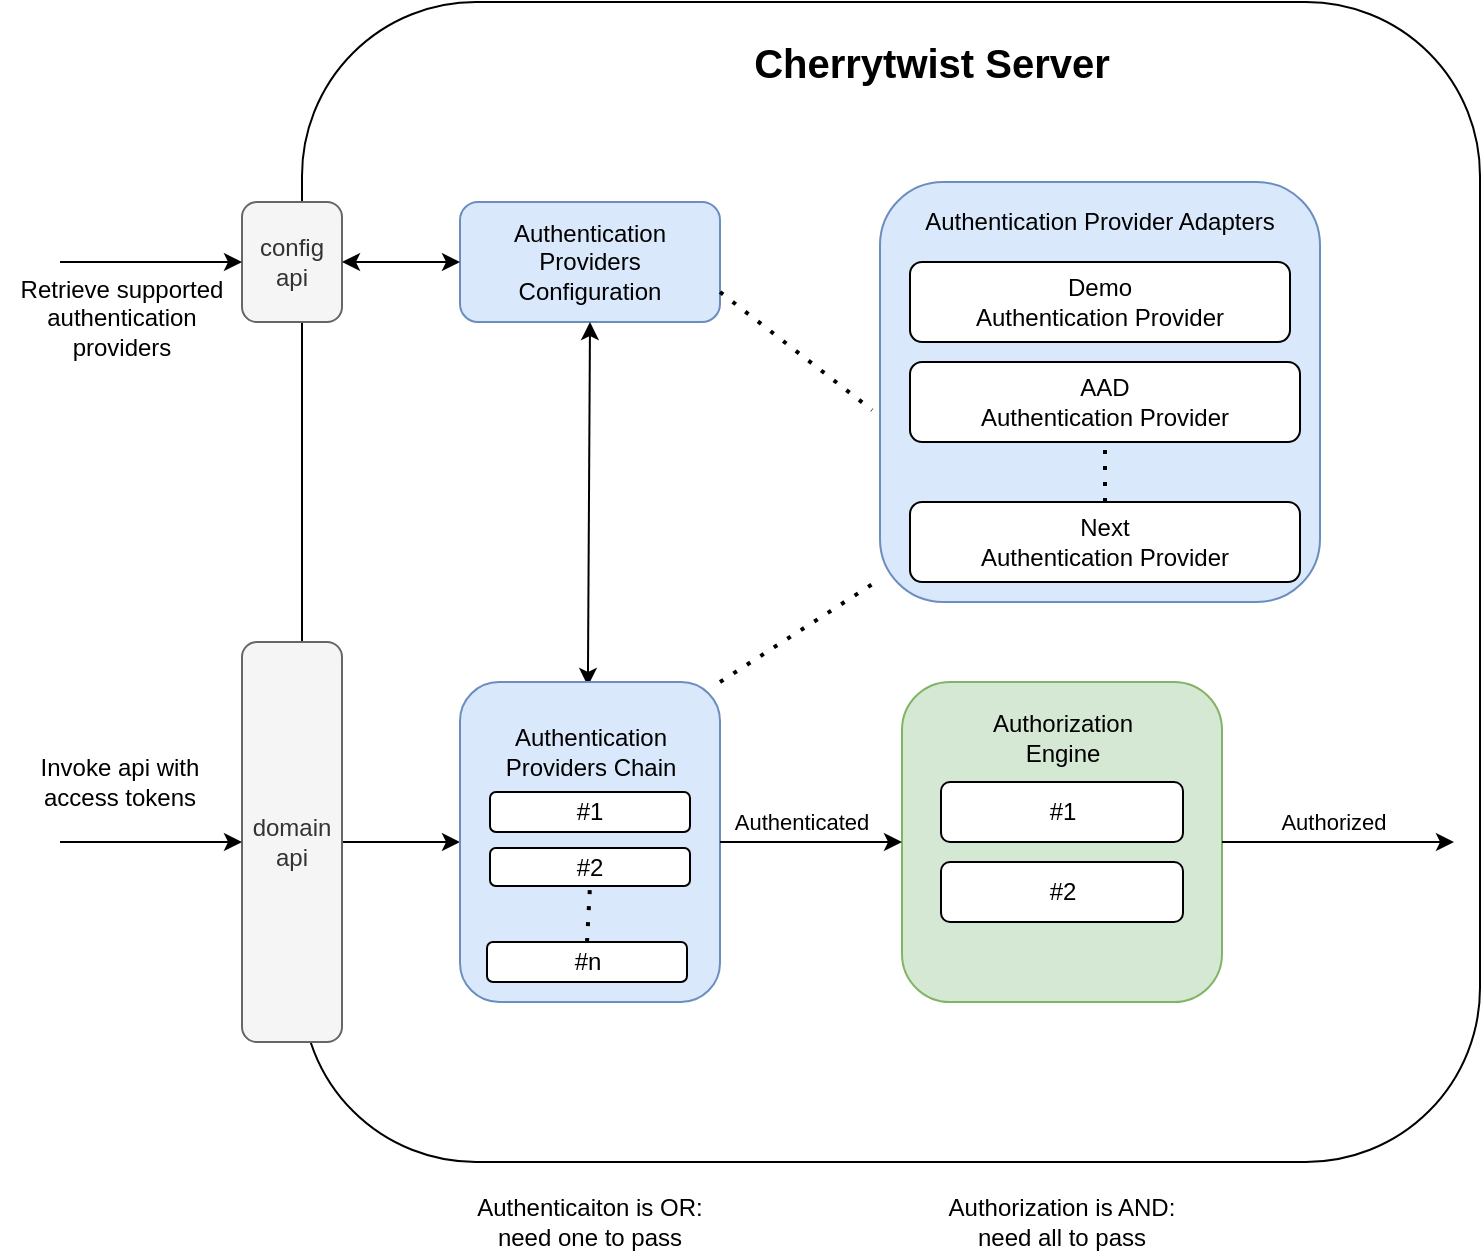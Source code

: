 <mxfile version="14.6.13" type="device" pages="10"><diagram id="HHX9pDUuYQHlSj48C-Xp" name="Architecture"><mxGraphModel dx="1102" dy="816" grid="0" gridSize="10" guides="1" tooltips="1" connect="1" arrows="1" fold="1" page="1" pageScale="1" pageWidth="827" pageHeight="1169" math="0" shadow="0"><root><mxCell id="qEYvMLT04qO3yxQSwr7V-0"/><mxCell id="qEYvMLT04qO3yxQSwr7V-1" parent="qEYvMLT04qO3yxQSwr7V-0"/><mxCell id="mHE51Z_CSnXg_t-391Zz-1" value="Retrieve supported authentication providers" style="text;html=1;strokeColor=none;fillColor=none;align=center;verticalAlign=middle;whiteSpace=wrap;rounded=0;fontSize=12;" parent="qEYvMLT04qO3yxQSwr7V-1" vertex="1"><mxGeometry x="1" y="160" width="120" height="95" as="geometry"/></mxCell><mxCell id="qEYvMLT04qO3yxQSwr7V-7" value="" style="rounded=1;whiteSpace=wrap;html=1;" parent="qEYvMLT04qO3yxQSwr7V-1" vertex="1"><mxGeometry x="151" y="50" width="589" height="580" as="geometry"/></mxCell><mxCell id="qEYvMLT04qO3yxQSwr7V-8" value="Cherrytwist Server" style="text;html=1;strokeColor=none;fillColor=none;align=center;verticalAlign=middle;whiteSpace=wrap;rounded=0;fontSize=20;fontStyle=1" parent="qEYvMLT04qO3yxQSwr7V-1" vertex="1"><mxGeometry x="370.5" y="70" width="190" height="20" as="geometry"/></mxCell><mxCell id="qEYvMLT04qO3yxQSwr7V-9" value="Authentication Providers&lt;br&gt;Configuration" style="rounded=1;whiteSpace=wrap;html=1;fillColor=#dae8fc;strokeColor=#6c8ebf;" parent="qEYvMLT04qO3yxQSwr7V-1" vertex="1"><mxGeometry x="230" y="150" width="130" height="60" as="geometry"/></mxCell><mxCell id="qEYvMLT04qO3yxQSwr7V-10" value="config&lt;br&gt;api" style="rounded=1;whiteSpace=wrap;html=1;fillColor=#f5f5f5;strokeColor=#666666;fontColor=#333333;" parent="qEYvMLT04qO3yxQSwr7V-1" vertex="1"><mxGeometry x="121" y="150" width="50" height="60" as="geometry"/></mxCell><mxCell id="qEYvMLT04qO3yxQSwr7V-11" value="" style="endArrow=classic;startArrow=classic;html=1;exitX=1;exitY=0.5;exitDx=0;exitDy=0;entryX=0;entryY=0.5;entryDx=0;entryDy=0;" parent="qEYvMLT04qO3yxQSwr7V-1" source="qEYvMLT04qO3yxQSwr7V-10" target="qEYvMLT04qO3yxQSwr7V-9" edge="1"><mxGeometry width="50" height="50" relative="1" as="geometry"><mxPoint x="221" y="150" as="sourcePoint"/><mxPoint x="271" y="100" as="targetPoint"/></mxGeometry></mxCell><mxCell id="qEYvMLT04qO3yxQSwr7V-18" style="edgeStyle=orthogonalEdgeStyle;rounded=0;orthogonalLoop=1;jettySize=auto;html=1;exitX=1;exitY=0.5;exitDx=0;exitDy=0;entryX=0;entryY=0.5;entryDx=0;entryDy=0;" parent="qEYvMLT04qO3yxQSwr7V-1" source="qEYvMLT04qO3yxQSwr7V-12" target="qEYvMLT04qO3yxQSwr7V-13" edge="1"><mxGeometry relative="1" as="geometry"/></mxCell><mxCell id="qEYvMLT04qO3yxQSwr7V-12" value="domain api" style="rounded=1;whiteSpace=wrap;html=1;fillColor=#f5f5f5;strokeColor=#666666;fontColor=#333333;" parent="qEYvMLT04qO3yxQSwr7V-1" vertex="1"><mxGeometry x="121" y="370" width="50" height="200" as="geometry"/></mxCell><mxCell id="qEYvMLT04qO3yxQSwr7V-17" value="" style="endArrow=classic;startArrow=classic;html=1;exitX=0.49;exitY=-0.16;exitDx=0;exitDy=0;exitPerimeter=0;entryX=0.5;entryY=1;entryDx=0;entryDy=0;" parent="qEYvMLT04qO3yxQSwr7V-1" source="qEYvMLT04qO3yxQSwr7V-14" target="qEYvMLT04qO3yxQSwr7V-9" edge="1"><mxGeometry width="50" height="50" relative="1" as="geometry"><mxPoint x="221" y="130" as="sourcePoint"/><mxPoint x="271" y="210" as="targetPoint"/></mxGeometry></mxCell><mxCell id="qEYvMLT04qO3yxQSwr7V-32" value="" style="group" parent="qEYvMLT04qO3yxQSwr7V-1" vertex="1" connectable="0"><mxGeometry x="440" y="140" width="220" height="210" as="geometry"/></mxCell><mxCell id="qEYvMLT04qO3yxQSwr7V-24" value="" style="rounded=1;whiteSpace=wrap;html=1;fillColor=#dae8fc;strokeColor=#6c8ebf;" parent="qEYvMLT04qO3yxQSwr7V-32" vertex="1"><mxGeometry width="220" height="210" as="geometry"/></mxCell><mxCell id="qEYvMLT04qO3yxQSwr7V-3" value="Demo &lt;br&gt;Authentication Provider" style="rounded=1;whiteSpace=wrap;html=1;" parent="qEYvMLT04qO3yxQSwr7V-32" vertex="1"><mxGeometry x="15" y="40" width="190" height="40" as="geometry"/></mxCell><mxCell id="qEYvMLT04qO3yxQSwr7V-4" value="AAD&lt;br&gt;Authentication Provider" style="rounded=1;whiteSpace=wrap;html=1;" parent="qEYvMLT04qO3yxQSwr7V-32" vertex="1"><mxGeometry x="15" y="90" width="195" height="40" as="geometry"/></mxCell><mxCell id="qEYvMLT04qO3yxQSwr7V-25" value="Authentication Provider Adapters" style="text;html=1;strokeColor=none;fillColor=none;align=center;verticalAlign=middle;whiteSpace=wrap;rounded=0;" parent="qEYvMLT04qO3yxQSwr7V-32" vertex="1"><mxGeometry x="10" y="10" width="200" height="20" as="geometry"/></mxCell><mxCell id="qEYvMLT04qO3yxQSwr7V-26" value="Next&lt;br&gt;Authentication Provider" style="rounded=1;whiteSpace=wrap;html=1;" parent="qEYvMLT04qO3yxQSwr7V-32" vertex="1"><mxGeometry x="15" y="160" width="195" height="40" as="geometry"/></mxCell><mxCell id="qEYvMLT04qO3yxQSwr7V-27" value="" style="endArrow=none;dashed=1;html=1;dashPattern=1 3;strokeWidth=2;exitX=0.5;exitY=0;exitDx=0;exitDy=0;entryX=0.5;entryY=1;entryDx=0;entryDy=0;" parent="qEYvMLT04qO3yxQSwr7V-32" source="qEYvMLT04qO3yxQSwr7V-26" target="qEYvMLT04qO3yxQSwr7V-4" edge="1"><mxGeometry width="50" height="50" relative="1" as="geometry"><mxPoint x="-142.5" y="360" as="sourcePoint"/><mxPoint x="-141" y="332" as="targetPoint"/></mxGeometry></mxCell><mxCell id="qEYvMLT04qO3yxQSwr7V-34" value="" style="group" parent="qEYvMLT04qO3yxQSwr7V-1" vertex="1" connectable="0"><mxGeometry x="230" y="390" width="130" height="160" as="geometry"/></mxCell><mxCell id="qEYvMLT04qO3yxQSwr7V-13" value="" style="rounded=1;whiteSpace=wrap;html=1;fillColor=#dae8fc;strokeColor=#6c8ebf;" parent="qEYvMLT04qO3yxQSwr7V-34" vertex="1"><mxGeometry width="130" height="160" as="geometry"/></mxCell><mxCell id="qEYvMLT04qO3yxQSwr7V-14" value="Authentication Providers Chain" style="text;html=1;strokeColor=none;fillColor=none;align=center;verticalAlign=middle;whiteSpace=wrap;rounded=0;" parent="qEYvMLT04qO3yxQSwr7V-34" vertex="1"><mxGeometry x="12.5" y="10" width="105" height="50" as="geometry"/></mxCell><mxCell id="qEYvMLT04qO3yxQSwr7V-19" value="#1" style="rounded=1;whiteSpace=wrap;html=1;" parent="qEYvMLT04qO3yxQSwr7V-34" vertex="1"><mxGeometry x="15" y="55" width="100" height="20" as="geometry"/></mxCell><mxCell id="qEYvMLT04qO3yxQSwr7V-20" value="#2" style="rounded=1;whiteSpace=wrap;html=1;" parent="qEYvMLT04qO3yxQSwr7V-34" vertex="1"><mxGeometry x="15" y="83" width="100" height="19" as="geometry"/></mxCell><mxCell id="qEYvMLT04qO3yxQSwr7V-21" value="#n" style="rounded=1;whiteSpace=wrap;html=1;" parent="qEYvMLT04qO3yxQSwr7V-34" vertex="1"><mxGeometry x="13.5" y="130" width="100" height="20" as="geometry"/></mxCell><mxCell id="qEYvMLT04qO3yxQSwr7V-23" value="" style="endArrow=none;dashed=1;html=1;dashPattern=1 3;strokeWidth=2;entryX=0.5;entryY=1;entryDx=0;entryDy=0;exitX=0.5;exitY=0;exitDx=0;exitDy=0;" parent="qEYvMLT04qO3yxQSwr7V-34" source="qEYvMLT04qO3yxQSwr7V-21" target="qEYvMLT04qO3yxQSwr7V-20" edge="1"><mxGeometry width="50" height="50" relative="1" as="geometry"><mxPoint x="15" y="-140" as="sourcePoint"/><mxPoint x="15" y="-180" as="targetPoint"/></mxGeometry></mxCell><mxCell id="qEYvMLT04qO3yxQSwr7V-35" value="" style="group" parent="qEYvMLT04qO3yxQSwr7V-1" vertex="1" connectable="0"><mxGeometry x="451" y="390" width="160" height="160" as="geometry"/></mxCell><mxCell id="qEYvMLT04qO3yxQSwr7V-28" value="" style="rounded=1;whiteSpace=wrap;html=1;fillColor=#d5e8d4;strokeColor=#82b366;" parent="qEYvMLT04qO3yxQSwr7V-35" vertex="1"><mxGeometry width="160" height="160" as="geometry"/></mxCell><mxCell id="qEYvMLT04qO3yxQSwr7V-29" value="Authorization Engine" style="text;html=1;strokeColor=none;fillColor=none;align=center;verticalAlign=middle;whiteSpace=wrap;rounded=0;" parent="qEYvMLT04qO3yxQSwr7V-35" vertex="1"><mxGeometry x="32.5" y="10" width="95" height="35" as="geometry"/></mxCell><mxCell id="hnkGoiLz2-MNCZKqAjcI-7" value="#1" style="rounded=1;whiteSpace=wrap;html=1;fontSize=12;" parent="qEYvMLT04qO3yxQSwr7V-35" vertex="1"><mxGeometry x="19.5" y="50" width="121" height="30" as="geometry"/></mxCell><mxCell id="hnkGoiLz2-MNCZKqAjcI-8" value="#2" style="rounded=1;whiteSpace=wrap;html=1;fontSize=12;" parent="qEYvMLT04qO3yxQSwr7V-35" vertex="1"><mxGeometry x="19.5" y="90" width="121" height="30" as="geometry"/></mxCell><mxCell id="qEYvMLT04qO3yxQSwr7V-36" value="" style="endArrow=classic;html=1;fontSize=8;entryX=0;entryY=0.5;entryDx=0;entryDy=0;" parent="qEYvMLT04qO3yxQSwr7V-1" source="qEYvMLT04qO3yxQSwr7V-13" target="qEYvMLT04qO3yxQSwr7V-28" edge="1"><mxGeometry width="50" height="50" relative="1" as="geometry"><mxPoint x="311" y="330" as="sourcePoint"/><mxPoint x="361" y="280" as="targetPoint"/></mxGeometry></mxCell><mxCell id="qEYvMLT04qO3yxQSwr7V-37" value="Authenticated" style="text;html=1;strokeColor=none;fillColor=none;align=center;verticalAlign=middle;whiteSpace=wrap;rounded=0;fontSize=11;" parent="qEYvMLT04qO3yxQSwr7V-1" vertex="1"><mxGeometry x="381" y="450" width="40" height="20" as="geometry"/></mxCell><mxCell id="qEYvMLT04qO3yxQSwr7V-38" value="" style="endArrow=classic;html=1;fontSize=8;entryX=0;entryY=0.5;entryDx=0;entryDy=0;" parent="qEYvMLT04qO3yxQSwr7V-1" edge="1"><mxGeometry width="50" height="50" relative="1" as="geometry"><mxPoint x="611" y="470" as="sourcePoint"/><mxPoint x="727" y="470" as="targetPoint"/></mxGeometry></mxCell><mxCell id="qEYvMLT04qO3yxQSwr7V-39" value="Authorized" style="text;html=1;strokeColor=none;fillColor=none;align=center;verticalAlign=middle;whiteSpace=wrap;rounded=0;fontSize=11;" parent="qEYvMLT04qO3yxQSwr7V-1" vertex="1"><mxGeometry x="647" y="450" width="40" height="20" as="geometry"/></mxCell><mxCell id="qEYvMLT04qO3yxQSwr7V-40" value="" style="endArrow=none;dashed=1;html=1;dashPattern=1 3;strokeWidth=2;fontSize=11;exitX=1;exitY=0;exitDx=0;exitDy=0;entryX=-0.009;entryY=0.952;entryDx=0;entryDy=0;entryPerimeter=0;" parent="qEYvMLT04qO3yxQSwr7V-1" source="qEYvMLT04qO3yxQSwr7V-13" target="qEYvMLT04qO3yxQSwr7V-24" edge="1"><mxGeometry width="50" height="50" relative="1" as="geometry"><mxPoint x="390" y="380" as="sourcePoint"/><mxPoint x="440" y="330" as="targetPoint"/></mxGeometry></mxCell><mxCell id="qEYvMLT04qO3yxQSwr7V-41" value="" style="endArrow=none;dashed=1;html=1;dashPattern=1 3;strokeWidth=2;fontSize=11;entryX=-0.018;entryY=0.543;entryDx=0;entryDy=0;entryPerimeter=0;exitX=1;exitY=0.75;exitDx=0;exitDy=0;" parent="qEYvMLT04qO3yxQSwr7V-1" source="qEYvMLT04qO3yxQSwr7V-9" target="qEYvMLT04qO3yxQSwr7V-24" edge="1"><mxGeometry width="50" height="50" relative="1" as="geometry"><mxPoint x="345" y="400" as="sourcePoint"/><mxPoint x="360" y="260" as="targetPoint"/></mxGeometry></mxCell><mxCell id="mHE51Z_CSnXg_t-391Zz-0" value="" style="endArrow=classic;html=1;fontSize=20;entryX=0;entryY=0.5;entryDx=0;entryDy=0;" parent="qEYvMLT04qO3yxQSwr7V-1" target="qEYvMLT04qO3yxQSwr7V-10" edge="1"><mxGeometry width="50" height="50" relative="1" as="geometry"><mxPoint x="30" y="180" as="sourcePoint"/><mxPoint x="440" y="330" as="targetPoint"/></mxGeometry></mxCell><mxCell id="mHE51Z_CSnXg_t-391Zz-2" value="Invoke api with access tokens" style="text;html=1;strokeColor=none;fillColor=none;align=center;verticalAlign=middle;whiteSpace=wrap;rounded=0;fontSize=12;" parent="qEYvMLT04qO3yxQSwr7V-1" vertex="1"><mxGeometry y="410" width="120" height="60" as="geometry"/></mxCell><mxCell id="mHE51Z_CSnXg_t-391Zz-3" value="" style="endArrow=classic;html=1;fontSize=20;entryX=0;entryY=0.5;entryDx=0;entryDy=0;" parent="qEYvMLT04qO3yxQSwr7V-1" edge="1"><mxGeometry width="50" height="50" relative="1" as="geometry"><mxPoint x="30" y="470" as="sourcePoint"/><mxPoint x="121" y="470" as="targetPoint"/></mxGeometry></mxCell><mxCell id="hnkGoiLz2-MNCZKqAjcI-9" value="Authenticaiton is OR: need one to pass" style="text;html=1;strokeColor=none;fillColor=none;align=center;verticalAlign=middle;whiteSpace=wrap;rounded=0;fontSize=12;" parent="qEYvMLT04qO3yxQSwr7V-1" vertex="1"><mxGeometry x="230" y="650" width="130" height="20" as="geometry"/></mxCell><mxCell id="hnkGoiLz2-MNCZKqAjcI-10" value="Authorization is AND: need all to pass" style="text;html=1;strokeColor=none;fillColor=none;align=center;verticalAlign=middle;whiteSpace=wrap;rounded=0;fontSize=12;" parent="qEYvMLT04qO3yxQSwr7V-1" vertex="1"><mxGeometry x="466" y="650" width="130" height="20" as="geometry"/></mxCell></root></mxGraphModel></diagram><diagram id="-_vl1HNvu3o6Zi0GTTH3" name="Authentication Providers"><mxGraphModel dx="1102" dy="816" grid="1" gridSize="10" guides="1" tooltips="1" connect="1" arrows="1" fold="1" page="1" pageScale="1" pageWidth="850" pageHeight="1100" math="0" shadow="0"><root><mxCell id="f5jdpdBbfyoXNhj2Y4-K-0"/><mxCell id="f5jdpdBbfyoXNhj2Y4-K-1" parent="f5jdpdBbfyoXNhj2Y4-K-0"/><mxCell id="f5jdpdBbfyoXNhj2Y4-K-2" value="port:3306" style="edgeStyle=orthogonalEdgeStyle;rounded=0;orthogonalLoop=1;jettySize=auto;html=1;" edge="1" parent="f5jdpdBbfyoXNhj2Y4-K-1" source="f5jdpdBbfyoXNhj2Y4-K-20"><mxGeometry relative="1" as="geometry"><mxPoint x="910" y="500" as="targetPoint"/></mxGeometry></mxCell><mxCell id="f5jdpdBbfyoXNhj2Y4-K-3" value="&lt;font style=&quot;font-size: 24px&quot;&gt;&lt;i&gt;Cluster&lt;/i&gt;&lt;/font&gt;" style="text;html=1;strokeColor=none;fillColor=none;align=center;verticalAlign=middle;whiteSpace=wrap;rounded=0;" vertex="1" parent="f5jdpdBbfyoXNhj2Y4-K-1"><mxGeometry x="580" y="210" width="210" height="20" as="geometry"/></mxCell><mxCell id="f5jdpdBbfyoXNhj2Y4-K-5" style="edgeStyle=orthogonalEdgeStyle;rounded=0;orthogonalLoop=1;jettySize=auto;html=1;exitX=0.25;exitY=1;exitDx=0;exitDy=0;entryX=0.25;entryY=0;entryDx=0;entryDy=0;" edge="1" parent="f5jdpdBbfyoXNhj2Y4-K-1" source="f5jdpdBbfyoXNhj2Y4-K-15" target="f5jdpdBbfyoXNhj2Y4-K-26"><mxGeometry relative="1" as="geometry"><mxPoint x="590" y="695" as="targetPoint"/><mxPoint x="582.768" y="736.999" as="sourcePoint"/><Array as="points"><mxPoint x="370" y="800"/></Array></mxGeometry></mxCell><mxCell id="f5jdpdBbfyoXNhj2Y4-K-7" style="edgeStyle=orthogonalEdgeStyle;rounded=0;orthogonalLoop=1;jettySize=auto;html=1;entryX=0;entryY=0.5;entryDx=0;entryDy=0;" edge="1" parent="f5jdpdBbfyoXNhj2Y4-K-1" target="f5jdpdBbfyoXNhj2Y4-K-15"><mxGeometry relative="1" as="geometry"><mxPoint x="382.31" y="698.845" as="targetPoint"/><mxPoint x="210" y="650" as="sourcePoint"/></mxGeometry></mxCell><mxCell id="f5jdpdBbfyoXNhj2Y4-K-12" value="" style="group" vertex="1" connectable="0" parent="f5jdpdBbfyoXNhj2Y4-K-1"><mxGeometry x="630" y="500" width="360" height="320" as="geometry"/></mxCell><mxCell id="f5jdpdBbfyoXNhj2Y4-K-13" value="" style="rounded=0;whiteSpace=wrap;html=1;dashed=1;strokeColor=#6c8ebf;fillColor=#99CCFF;" vertex="1" parent="f5jdpdBbfyoXNhj2Y4-K-12"><mxGeometry x="-210" y="-20" width="570" height="340" as="geometry"/></mxCell><mxCell id="f5jdpdBbfyoXNhj2Y4-K-14" value="" style="group" vertex="1" connectable="0" parent="f5jdpdBbfyoXNhj2Y4-K-12"><mxGeometry x="-311" y="60" width="170" height="240" as="geometry"/></mxCell><mxCell id="f5jdpdBbfyoXNhj2Y4-K-15" value="" style="rounded=0;whiteSpace=wrap;html=1;strokeColor=#82b366;fillColor=#D5E8D4;" vertex="1" parent="f5jdpdBbfyoXNhj2Y4-K-14"><mxGeometry x="11" y="-60" width="140" height="300" as="geometry"/></mxCell><mxCell id="f5jdpdBbfyoXNhj2Y4-K-17" style="edgeStyle=orthogonalEdgeStyle;rounded=0;orthogonalLoop=1;jettySize=auto;html=1;entryX=0;entryY=0.5;entryDx=0;entryDy=0;" edge="1" parent="f5jdpdBbfyoXNhj2Y4-K-12" source="f5jdpdBbfyoXNhj2Y4-K-15" target="f5jdpdBbfyoXNhj2Y4-K-20"><mxGeometry relative="1" as="geometry"><mxPoint x="-301" y="49.423" as="sourcePoint"/><mxPoint x="-20" y="182.248" as="targetPoint"/></mxGeometry></mxCell><mxCell id="f5jdpdBbfyoXNhj2Y4-K-19" value="" style="group;" vertex="1" connectable="0" parent="f5jdpdBbfyoXNhj2Y4-K-12"><mxGeometry x="49" y="35" width="250" height="235" as="geometry"/></mxCell><mxCell id="f5jdpdBbfyoXNhj2Y4-K-20" value="" style="whiteSpace=wrap;html=1;aspect=fixed;strokeColor=#d79b00;fillColor=#2d546a;" vertex="1" parent="f5jdpdBbfyoXNhj2Y4-K-19"><mxGeometry width="225" height="225" as="geometry"/></mxCell><mxCell id="f5jdpdBbfyoXNhj2Y4-K-22" value="&lt;div style=&quot;text-align: center&quot;&gt;&lt;span style=&quot;font-size: 20px ; font-family: &amp;#34;helvetica&amp;#34;&quot;&gt;&lt;font color=&quot;#ffffff&quot;&gt;Alkemio&lt;/font&gt;&lt;/span&gt;&lt;/div&gt;" style="text;whiteSpace=wrap;html=1;" vertex="1" parent="f5jdpdBbfyoXNhj2Y4-K-19"><mxGeometry x="39.95" y="9.4" width="168.42" height="43.87" as="geometry"/></mxCell><mxCell id="f5jdpdBbfyoXNhj2Y4-K-37" value="&lt;font style=&quot;font-size: 24px&quot;&gt;&lt;i&gt;Authentication Zone&lt;/i&gt;&lt;/font&gt;" style="text;html=1;strokeColor=none;fillColor=none;align=center;verticalAlign=middle;whiteSpace=wrap;rounded=0;" vertex="1" parent="f5jdpdBbfyoXNhj2Y4-K-12"><mxGeometry x="-110" y="-10" width="320" height="20" as="geometry"/></mxCell><mxCell id="f5jdpdBbfyoXNhj2Y4-K-25" value="" style="group" vertex="1" connectable="0" parent="f5jdpdBbfyoXNhj2Y4-K-1"><mxGeometry x="330" y="860" width="140" height="120" as="geometry"/></mxCell><mxCell id="f5jdpdBbfyoXNhj2Y4-K-26" value="" style="rounded=0;whiteSpace=wrap;html=1;strokeColor=#82b366;fillColor=#D5E8D4;" vertex="1" parent="f5jdpdBbfyoXNhj2Y4-K-25"><mxGeometry x="6.364" width="133.636" height="120" as="geometry"/></mxCell><mxCell id="f5jdpdBbfyoXNhj2Y4-K-28" value="&lt;span&gt;&lt;span style=&quot;color: rgb(0 , 0 , 0) ; font-family: &amp;#34;helvetica&amp;#34; ; font-style: normal ; font-weight: 400 ; letter-spacing: normal ; text-indent: 0px ; text-transform: none ; word-spacing: 0px ; font-size: 18px&quot;&gt;Ory&lt;br&gt;Kratos&lt;br&gt;&lt;/span&gt;&lt;span style=&quot;color: rgb(0 , 0 , 0) ; font-family: &amp;#34;helvetica&amp;#34; ; font-size: 12px ; font-style: normal ; font-weight: 400 ; letter-spacing: normal ; text-indent: 0px ; text-transform: none ; word-spacing: 0px ; display: inline ; float: none&quot;&gt;&lt;br&gt;identitiy provider&lt;/span&gt;&lt;/span&gt;" style="text;whiteSpace=wrap;html=1;align=center;labelBackgroundColor=none;" vertex="1" parent="f5jdpdBbfyoXNhj2Y4-K-25"><mxGeometry x="44.545" width="50.909" height="60" as="geometry"/></mxCell><mxCell id="f5jdpdBbfyoXNhj2Y4-K-29" style="edgeStyle=orthogonalEdgeStyle;rounded=0;orthogonalLoop=1;jettySize=auto;html=1;entryX=1;entryY=0.5;entryDx=0;entryDy=0;exitX=0.25;exitY=1;exitDx=0;exitDy=0;" edge="1" parent="f5jdpdBbfyoXNhj2Y4-K-1" source="f5jdpdBbfyoXNhj2Y4-K-20" target="f5jdpdBbfyoXNhj2Y4-K-26"><mxGeometry relative="1" as="geometry"><mxPoint x="640" y="883.95" as="sourcePoint"/><mxPoint x="940" y="845.003" as="targetPoint"/></mxGeometry></mxCell><mxCell id="f5jdpdBbfyoXNhj2Y4-K-35" value="&lt;span&gt;&lt;span style=&quot;color: rgb(0 , 0 , 0) ; font-family: &amp;#34;helvetica&amp;#34; ; font-style: normal ; font-weight: 400 ; letter-spacing: normal ; text-indent: 0px ; text-transform: none ; word-spacing: 0px ; font-size: 18px&quot;&gt;Ory Oathkeeper&lt;br&gt;&lt;/span&gt;&lt;span style=&quot;color: rgb(0 , 0 , 0) ; font-family: &amp;#34;helvetica&amp;#34; ; font-size: 12px ; font-style: normal ; font-weight: 400 ; letter-spacing: normal ; text-indent: 0px ; text-transform: none ; word-spacing: 0px ; display: inline ; float: none&quot;&gt;&lt;br&gt;&lt;br&gt;&lt;br&gt;&lt;br&gt;&lt;br&gt;authentication&lt;br&gt;reverse&lt;br&gt;&amp;nbsp;proxy&lt;/span&gt;&lt;/span&gt;" style="text;whiteSpace=wrap;html=1;align=center;labelBackgroundColor=none;" vertex="1" parent="f5jdpdBbfyoXNhj2Y4-K-1"><mxGeometry x="360" y="520" width="80" height="50" as="geometry"/></mxCell></root></mxGraphModel></diagram><diagram name="Credential Based Authorization" id="MRnfxQKDurDMuoabgHoY"><mxGraphModel dx="1102" dy="816" grid="0" gridSize="10" guides="1" tooltips="1" connect="1" arrows="1" fold="1" page="1" pageScale="1" pageWidth="827" pageHeight="1169" math="0" shadow="0"><root><mxCell id="dUI4cDzIz1VOxFGTC87Q-0"/><mxCell id="dUI4cDzIz1VOxFGTC87Q-1" parent="dUI4cDzIz1VOxFGTC87Q-0"/><mxCell id="dUI4cDzIz1VOxFGTC87Q-4" value="Alkemio Credential Based Authorization" style="text;html=1;strokeColor=none;fillColor=none;align=center;verticalAlign=middle;whiteSpace=wrap;rounded=0;fontSize=20;fontStyle=1" parent="dUI4cDzIz1VOxFGTC87Q-1" vertex="1"><mxGeometry x="226" y="30" width="414.5" height="20" as="geometry"/></mxCell><mxCell id="dUI4cDzIz1VOxFGTC87Q-11" value="" style="group" parent="dUI4cDzIz1VOxFGTC87Q-1" vertex="1" connectable="0"><mxGeometry x="558" y="236" width="247" height="383" as="geometry"/></mxCell><mxCell id="dUI4cDzIz1VOxFGTC87Q-12" value="" style="rounded=1;whiteSpace=wrap;html=1;strokeColor=#6c8ebf;fillColor=#66B2FF;" parent="dUI4cDzIz1VOxFGTC87Q-11" vertex="1"><mxGeometry width="247" height="383" as="geometry"/></mxCell><mxCell id="dUI4cDzIz1VOxFGTC87Q-13" value="&lt;b&gt;CredentialRule&lt;/b&gt;&lt;br&gt;- Type: Ecoversemember&lt;br&gt;- ResourceID: Eco1&lt;br&gt;Privileges: READ" style="rounded=1;whiteSpace=wrap;html=1;" parent="dUI4cDzIz1VOxFGTC87Q-11" vertex="1"><mxGeometry x="18.5" y="69" width="210" height="71" as="geometry"/></mxCell><mxCell id="dUI4cDzIz1VOxFGTC87Q-15" value="&lt;font style=&quot;font-size: 18px&quot;&gt;&lt;b&gt;Authorization Policy&lt;br&gt;&lt;/b&gt;&lt;/font&gt;" style="text;html=1;strokeColor=none;fillColor=none;align=center;verticalAlign=middle;whiteSpace=wrap;rounded=0;" parent="dUI4cDzIz1VOxFGTC87Q-11" vertex="1"><mxGeometry x="23.5" y="15" width="200" height="20" as="geometry"/></mxCell><mxCell id="dUI4cDzIz1VOxFGTC87Q-55" value="&lt;b&gt;CredentialRule&lt;/b&gt;&lt;br&gt;- Type: Ecoversemember&lt;br&gt;- ResourceID: Eco1&lt;br&gt;Privileges: READ" style="rounded=1;whiteSpace=wrap;html=1;" parent="dUI4cDzIz1VOxFGTC87Q-11" vertex="1"><mxGeometry x="15" y="299" width="210" height="71" as="geometry"/></mxCell><mxCell id="dUI4cDzIz1VOxFGTC87Q-57" value="" style="endArrow=none;dashed=1;html=1;dashPattern=1 3;strokeWidth=2;fontSize=11;" parent="dUI4cDzIz1VOxFGTC87Q-11" edge="1"><mxGeometry width="50" height="50" relative="1" as="geometry"><mxPoint x="127" y="153" as="sourcePoint"/><mxPoint x="126.55" y="281" as="targetPoint"/></mxGeometry></mxCell><mxCell id="dUI4cDzIz1VOxFGTC87Q-25" value="" style="group" parent="dUI4cDzIz1VOxFGTC87Q-1" vertex="1" connectable="0"><mxGeometry x="320" y="720" width="219" height="160" as="geometry"/></mxCell><mxCell id="dUI4cDzIz1VOxFGTC87Q-26" value="" style="rounded=1;whiteSpace=wrap;html=1;fillColor=#d5e8d4;strokeColor=#82b366;" parent="dUI4cDzIz1VOxFGTC87Q-25" vertex="1"><mxGeometry width="219" height="160" as="geometry"/></mxCell><mxCell id="dUI4cDzIz1VOxFGTC87Q-27" value="&lt;b&gt;&lt;font style=&quot;font-size: 18px&quot;&gt;Authorization Engine&lt;/font&gt;&lt;/b&gt;" style="text;html=1;strokeColor=none;fillColor=none;align=center;verticalAlign=middle;whiteSpace=wrap;rounded=0;" parent="dUI4cDzIz1VOxFGTC87Q-25" vertex="1"><mxGeometry x="47.004" y="57" width="130.031" height="35" as="geometry"/></mxCell><mxCell id="dUI4cDzIz1VOxFGTC87Q-30" value="" style="endArrow=classic;html=1;fontSize=8;entryX=0;entryY=0.5;entryDx=0;entryDy=0;edgeStyle=orthogonalEdgeStyle;exitX=0.5;exitY=1;exitDx=0;exitDy=0;" parent="dUI4cDzIz1VOxFGTC87Q-1" source="dUI4cDzIz1VOxFGTC87Q-44" target="dUI4cDzIz1VOxFGTC87Q-26" edge="1"><mxGeometry width="50" height="50" relative="1" as="geometry"><mxPoint x="360" y="470" as="sourcePoint"/><mxPoint x="361" y="280" as="targetPoint"/></mxGeometry></mxCell><mxCell id="dUI4cDzIz1VOxFGTC87Q-43" value="" style="group" parent="dUI4cDzIz1VOxFGTC87Q-1" vertex="1" connectable="0"><mxGeometry x="65" y="235" width="237" height="393" as="geometry"/></mxCell><mxCell id="dUI4cDzIz1VOxFGTC87Q-44" value="" style="rounded=1;whiteSpace=wrap;html=1;fillColor=#dae8fc;strokeColor=#6c8ebf;" parent="dUI4cDzIz1VOxFGTC87Q-43" vertex="1"><mxGeometry width="237.0" height="393" as="geometry"/></mxCell><mxCell id="dUI4cDzIz1VOxFGTC87Q-46" value="&lt;b&gt;Credential&lt;/b&gt;&lt;br&gt;- Type: EcoverseMember&lt;br&gt;- ResourceID: Eco1" style="rounded=1;whiteSpace=wrap;html=1;" parent="dUI4cDzIz1VOxFGTC87Q-43" vertex="1"><mxGeometry x="16.159" y="74.857" width="204.682" height="74.857" as="geometry"/></mxCell><mxCell id="dUI4cDzIz1VOxFGTC87Q-48" value="&lt;b&gt;&lt;font style=&quot;font-size: 18px&quot;&gt;Agent with Credentials&lt;/font&gt;&lt;/b&gt;" style="text;html=1;strokeColor=none;fillColor=none;align=center;verticalAlign=middle;whiteSpace=wrap;rounded=0;" parent="dUI4cDzIz1VOxFGTC87Q-43" vertex="1"><mxGeometry x="10.773" y="18.714" width="215.455" height="37.429" as="geometry"/></mxCell><mxCell id="dUI4cDzIz1VOxFGTC87Q-54" value="&lt;b&gt;Credential&lt;/b&gt;&lt;br&gt;- Type: ChallengeAdmin&lt;br&gt;- ResourceID: Challenge1" style="rounded=1;whiteSpace=wrap;html=1;" parent="dUI4cDzIz1VOxFGTC87Q-43" vertex="1"><mxGeometry x="17.999" y="294.425" width="204.682" height="74.857" as="geometry"/></mxCell><mxCell id="dUI4cDzIz1VOxFGTC87Q-50" value="" style="endArrow=none;dashed=1;html=1;dashPattern=1 3;strokeWidth=2;" parent="dUI4cDzIz1VOxFGTC87Q-43" edge="1"><mxGeometry width="50" height="50" relative="1" as="geometry"><mxPoint x="118" y="288.42" as="sourcePoint"/><mxPoint x="118.16" y="157.002" as="targetPoint"/><Array as="points"><mxPoint x="118" y="234.42"/></Array></mxGeometry></mxCell><mxCell id="dUI4cDzIz1VOxFGTC87Q-63" value="" style="group" parent="dUI4cDzIz1VOxFGTC87Q-1" vertex="1" connectable="0"><mxGeometry x="338" y="483" width="183" height="136" as="geometry"/></mxCell><mxCell id="dUI4cDzIz1VOxFGTC87Q-60" value="&lt;br&gt;- Privilege Required: READ" style="rounded=1;whiteSpace=wrap;html=1;fillColor=#FFF2CC;" parent="dUI4cDzIz1VOxFGTC87Q-63" vertex="1"><mxGeometry width="183" height="136" as="geometry"/></mxCell><mxCell id="dUI4cDzIz1VOxFGTC87Q-61" value="&lt;font style=&quot;font-size: 18px&quot;&gt;&lt;b&gt;Authorizable Action&lt;/b&gt;&lt;/font&gt;" style="text;html=1;strokeColor=none;fillColor=none;align=center;verticalAlign=middle;whiteSpace=wrap;rounded=0;" parent="dUI4cDzIz1VOxFGTC87Q-63" vertex="1"><mxGeometry x="13.238" y="14.233" width="155.745" height="31.628" as="geometry"/></mxCell><mxCell id="dUI4cDzIz1VOxFGTC87Q-64" value="" style="endArrow=classic;html=1;fontSize=8;entryX=1;entryY=0.5;entryDx=0;entryDy=0;edgeStyle=orthogonalEdgeStyle;exitX=0.5;exitY=1;exitDx=0;exitDy=0;" parent="dUI4cDzIz1VOxFGTC87Q-1" source="dUI4cDzIz1VOxFGTC87Q-12" target="dUI4cDzIz1VOxFGTC87Q-26" edge="1"><mxGeometry width="50" height="50" relative="1" as="geometry"><mxPoint x="193.5" y="638" as="sourcePoint"/><mxPoint x="333.75" y="807" as="targetPoint"/></mxGeometry></mxCell><mxCell id="dUI4cDzIz1VOxFGTC87Q-65" style="edgeStyle=orthogonalEdgeStyle;rounded=0;orthogonalLoop=1;jettySize=auto;html=1;exitX=0.5;exitY=1;exitDx=0;exitDy=0;entryX=0.5;entryY=0;entryDx=0;entryDy=0;" parent="dUI4cDzIz1VOxFGTC87Q-1" source="dUI4cDzIz1VOxFGTC87Q-60" target="dUI4cDzIz1VOxFGTC87Q-26" edge="1"><mxGeometry relative="1" as="geometry"/></mxCell><mxCell id="dUI4cDzIz1VOxFGTC87Q-66" style="edgeStyle=orthogonalEdgeStyle;rounded=0;orthogonalLoop=1;jettySize=auto;html=1;" parent="dUI4cDzIz1VOxFGTC87Q-1" source="dUI4cDzIz1VOxFGTC87Q-26" target="dUI4cDzIz1VOxFGTC87Q-67" edge="1"><mxGeometry relative="1" as="geometry"><mxPoint x="429.5" y="995" as="targetPoint"/></mxGeometry></mxCell><mxCell id="dUI4cDzIz1VOxFGTC87Q-67" value="&lt;font style=&quot;font-size: 18px&quot;&gt;Access granted: YES / NO&lt;/font&gt;" style="text;html=1;strokeColor=none;fillColor=none;align=center;verticalAlign=middle;whiteSpace=wrap;rounded=0;" parent="dUI4cDzIz1VOxFGTC87Q-1" vertex="1"><mxGeometry x="292.25" y="996" width="274.5" height="20" as="geometry"/></mxCell><mxCell id="dUI4cDzIz1VOxFGTC87Q-68" value="&lt;font style=&quot;font-size: 18px&quot;&gt;All Entities have an associated Authorization Policy&lt;/font&gt;" style="text;html=1;fillColor=none;align=center;verticalAlign=middle;whiteSpace=wrap;rounded=1;strokeColor=#000000;" parent="dUI4cDzIz1VOxFGTC87Q-1" vertex="1"><mxGeometry x="558" y="113" width="258" height="60" as="geometry"/></mxCell><mxCell id="dUI4cDzIz1VOxFGTC87Q-69" value="&lt;font style=&quot;font-size: 18px&quot;&gt;All Users have an Agent after Authentication&lt;/font&gt;" style="text;html=1;fillColor=none;align=center;verticalAlign=middle;whiteSpace=wrap;rounded=1;strokeColor=#000000;" parent="dUI4cDzIz1VOxFGTC87Q-1" vertex="1"><mxGeometry x="70" y="113" width="235.5" height="59" as="geometry"/></mxCell><mxCell id="dUI4cDzIz1VOxFGTC87Q-70" value="&lt;font style=&quot;font-size: 18px&quot;&gt;Each action requires a type of Privilege&lt;/font&gt;" style="text;html=1;fillColor=none;align=center;verticalAlign=middle;whiteSpace=wrap;rounded=1;strokeColor=#000000;" parent="dUI4cDzIz1VOxFGTC87Q-1" vertex="1"><mxGeometry x="332.25" y="113" width="202" height="59" as="geometry"/></mxCell></root></mxGraphModel></diagram><diagram id="P2qkJTgk5TlN38tvahAn" name="aad-authentication-interactions"><mxGraphModel dx="1342" dy="816" grid="0" gridSize="10" guides="1" tooltips="1" connect="1" arrows="1" fold="1" page="0" pageScale="1" pageWidth="827" pageHeight="1169" math="0" shadow="0"><root><mxCell id="JpwVJVsUyfmqmoJS0zC3-0"/><mxCell id="JpwVJVsUyfmqmoJS0zC3-1" parent="JpwVJVsUyfmqmoJS0zC3-0"/><mxCell id="JpwVJVsUyfmqmoJS0zC3-2" value="Consent and Authenticate" style="edgeStyle=orthogonalEdgeStyle;rounded=0;orthogonalLoop=1;jettySize=auto;html=1;exitX=1;exitY=0.5;exitDx=0;exitDy=0;fontSize=11;" parent="JpwVJVsUyfmqmoJS0zC3-1" edge="1"><mxGeometry relative="1" as="geometry"><mxPoint x="130" y="338" as="sourcePoint"/><mxPoint x="681" y="340" as="targetPoint"/><Array as="points"><mxPoint x="120" y="338"/><mxPoint x="669" y="339"/><mxPoint x="669" y="340"/></Array></mxGeometry></mxCell><mxCell id="JpwVJVsUyfmqmoJS0zC3-3" value="User" style="shape=umlLifeline;perimeter=lifelinePerimeter;container=1;collapsible=0;recursiveResize=0;rounded=0;shadow=0;strokeWidth=1;fillColor=#b1ddf0;strokeColor=#10739e;" parent="JpwVJVsUyfmqmoJS0zC3-1" vertex="1"><mxGeometry x="50" y="50" width="140" height="770" as="geometry"/></mxCell><mxCell id="JpwVJVsUyfmqmoJS0zC3-4" value="1" style="ellipse;whiteSpace=wrap;html=1;aspect=fixed;fillColor=#ffe6cc;strokeColor=#d79b00;" parent="JpwVJVsUyfmqmoJS0zC3-3" vertex="1"><mxGeometry x="60" y="84" width="20" height="20" as="geometry"/></mxCell><mxCell id="JpwVJVsUyfmqmoJS0zC3-5" value="5" style="ellipse;whiteSpace=wrap;html=1;aspect=fixed;fillColor=#ffe6cc;strokeColor=#d79b00;" parent="JpwVJVsUyfmqmoJS0zC3-3" vertex="1"><mxGeometry x="60" y="279" width="20" height="20" as="geometry"/></mxCell><mxCell id="JpwVJVsUyfmqmoJS0zC3-6" value="Cherrytwist Client" style="shape=umlLifeline;perimeter=lifelinePerimeter;container=1;collapsible=0;recursiveResize=0;rounded=0;shadow=0;strokeWidth=1;fillColor=#b1ddf0;strokeColor=#10739e;" parent="JpwVJVsUyfmqmoJS0zC3-1" vertex="1"><mxGeometry x="325" y="50" width="140" height="770" as="geometry"/></mxCell><mxCell id="JpwVJVsUyfmqmoJS0zC3-7" value="" style="points=[];perimeter=orthogonalPerimeter;rounded=0;shadow=0;strokeWidth=1;fillColor=#fff2cc;strokeColor=#d6b656;" parent="JpwVJVsUyfmqmoJS0zC3-6" vertex="1"><mxGeometry x="62.5" y="80" width="15" height="70" as="geometry"/></mxCell><mxCell id="JpwVJVsUyfmqmoJS0zC3-8" style="edgeStyle=orthogonalEdgeStyle;rounded=0;orthogonalLoop=1;jettySize=auto;html=1;" parent="JpwVJVsUyfmqmoJS0zC3-6" source="JpwVJVsUyfmqmoJS0zC3-7" target="JpwVJVsUyfmqmoJS0zC3-7" edge="1"><mxGeometry relative="1" as="geometry"><Array as="points"><mxPoint x="90" y="90"/></Array></mxGeometry></mxCell><mxCell id="JpwVJVsUyfmqmoJS0zC3-9" value="3" style="ellipse;whiteSpace=wrap;html=1;aspect=fixed;fillColor=#ffe6cc;strokeColor=#d79b00;" parent="JpwVJVsUyfmqmoJS0zC3-6" vertex="1"><mxGeometry x="60" y="180" width="20" height="20" as="geometry"/></mxCell><mxCell id="JpwVJVsUyfmqmoJS0zC3-10" value="7" style="ellipse;whiteSpace=wrap;html=1;aspect=fixed;fillColor=#ffe6cc;strokeColor=#d79b00;" parent="JpwVJVsUyfmqmoJS0zC3-6" vertex="1"><mxGeometry x="60" y="380" width="20" height="20" as="geometry"/></mxCell><mxCell id="JpwVJVsUyfmqmoJS0zC3-11" value="AAD Tenant" style="shape=umlLifeline;perimeter=lifelinePerimeter;container=1;collapsible=0;recursiveResize=0;rounded=0;shadow=0;strokeWidth=1;fillColor=#b1ddf0;strokeColor=#10739e;" parent="JpwVJVsUyfmqmoJS0zC3-1" vertex="1"><mxGeometry x="610" y="50" width="140" height="770" as="geometry"/></mxCell><mxCell id="JpwVJVsUyfmqmoJS0zC3-12" value="4" style="ellipse;whiteSpace=wrap;html=1;aspect=fixed;fillColor=#ffe6cc;strokeColor=#d79b00;" parent="JpwVJVsUyfmqmoJS0zC3-11" vertex="1"><mxGeometry x="60" y="230" width="20" height="20" as="geometry"/></mxCell><mxCell id="JpwVJVsUyfmqmoJS0zC3-13" value="6" style="ellipse;whiteSpace=wrap;html=1;aspect=fixed;fillColor=#ffe6cc;strokeColor=#d79b00;" parent="JpwVJVsUyfmqmoJS0zC3-11" vertex="1"><mxGeometry x="60" y="330" width="20" height="20" as="geometry"/></mxCell><mxCell id="JpwVJVsUyfmqmoJS0zC3-14" value="" style="points=[];perimeter=orthogonalPerimeter;rounded=0;shadow=0;strokeWidth=1;fillColor=#fff2cc;strokeColor=#d6b656;" parent="JpwVJVsUyfmqmoJS0zC3-11" vertex="1"><mxGeometry x="62.5" y="420" width="15" height="70" as="geometry"/></mxCell><mxCell id="JpwVJVsUyfmqmoJS0zC3-15" style="edgeStyle=orthogonalEdgeStyle;rounded=0;orthogonalLoop=1;jettySize=auto;html=1;fontSize=11;" parent="JpwVJVsUyfmqmoJS0zC3-11" source="JpwVJVsUyfmqmoJS0zC3-14" target="JpwVJVsUyfmqmoJS0zC3-14" edge="1"><mxGeometry relative="1" as="geometry"><Array as="points"><mxPoint x="90" y="430"/></Array></mxGeometry></mxCell><mxCell id="JpwVJVsUyfmqmoJS0zC3-16" value="9" style="ellipse;whiteSpace=wrap;html=1;aspect=fixed;fillColor=#ffe6cc;strokeColor=#d79b00;" parent="JpwVJVsUyfmqmoJS0zC3-11" vertex="1"><mxGeometry x="60" y="530" width="20" height="20" as="geometry"/></mxCell><mxCell id="JpwVJVsUyfmqmoJS0zC3-17" value="Cherrytwist API" style="shape=umlLifeline;perimeter=lifelinePerimeter;container=1;collapsible=0;recursiveResize=0;rounded=0;shadow=0;strokeWidth=1;fillColor=#b1ddf0;strokeColor=#10739e;" parent="JpwVJVsUyfmqmoJS0zC3-1" vertex="1"><mxGeometry x="900" y="50" width="140" height="770" as="geometry"/></mxCell><mxCell id="JpwVJVsUyfmqmoJS0zC3-18" value="11" style="ellipse;whiteSpace=wrap;html=1;aspect=fixed;fillColor=#ffe6cc;strokeColor=#d79b00;" parent="JpwVJVsUyfmqmoJS0zC3-17" vertex="1"><mxGeometry x="60" y="661" width="20" height="20" as="geometry"/></mxCell><mxCell id="JpwVJVsUyfmqmoJS0zC3-19" value="Click login link" style="edgeStyle=orthogonalEdgeStyle;rounded=0;orthogonalLoop=1;jettySize=auto;html=1;exitX=1;exitY=0.5;exitDx=0;exitDy=0;entryX=0;entryY=0.2;entryDx=0;entryDy=0;entryPerimeter=0;" parent="JpwVJVsUyfmqmoJS0zC3-1" source="JpwVJVsUyfmqmoJS0zC3-4" target="JpwVJVsUyfmqmoJS0zC3-7" edge="1"><mxGeometry relative="1" as="geometry"><mxPoint x="300" y="140" as="targetPoint"/><Array as="points"><mxPoint x="130" y="144"/></Array></mxGeometry></mxCell><mxCell id="JpwVJVsUyfmqmoJS0zC3-20" value="2" style="ellipse;whiteSpace=wrap;html=1;aspect=fixed;fillColor=#ffe6cc;strokeColor=#d79b00;" parent="JpwVJVsUyfmqmoJS0zC3-1" vertex="1"><mxGeometry x="405" y="155" width="20" height="20" as="geometry"/></mxCell><mxCell id="JpwVJVsUyfmqmoJS0zC3-21" value="Generate Code Verifier and Code Challenge *" style="text;html=1;strokeColor=none;fillColor=none;align=center;verticalAlign=middle;whiteSpace=wrap;rounded=0;fontSize=11;" parent="JpwVJVsUyfmqmoJS0zC3-1" vertex="1"><mxGeometry x="425" y="130" width="140" height="75" as="geometry"/></mxCell><mxCell id="JpwVJVsUyfmqmoJS0zC3-22" value="Authorization Code Request + &lt;br&gt;Code Challenge to &lt;b&gt;/authorize**&lt;/b&gt;" style="edgeStyle=orthogonalEdgeStyle;rounded=0;orthogonalLoop=1;jettySize=auto;html=1;exitX=1;exitY=0.5;exitDx=0;exitDy=0;entryX=0.502;entryY=0.247;entryDx=0;entryDy=0;entryPerimeter=0;fontSize=11;" parent="JpwVJVsUyfmqmoJS0zC3-1" source="JpwVJVsUyfmqmoJS0zC3-9" target="JpwVJVsUyfmqmoJS0zC3-11" edge="1"><mxGeometry relative="1" as="geometry"/></mxCell><mxCell id="JpwVJVsUyfmqmoJS0zC3-23" value="Redirect to login/authorization prompt" style="edgeStyle=orthogonalEdgeStyle;rounded=0;orthogonalLoop=1;jettySize=auto;html=1;exitX=0;exitY=0.5;exitDx=0;exitDy=0;fontSize=11;" parent="JpwVJVsUyfmqmoJS0zC3-1" source="JpwVJVsUyfmqmoJS0zC3-12" target="JpwVJVsUyfmqmoJS0zC3-3" edge="1"><mxGeometry relative="1" as="geometry"><Array as="points"><mxPoint x="120" y="290"/></Array></mxGeometry></mxCell><mxCell id="JpwVJVsUyfmqmoJS0zC3-24" value="Authorization Code" style="edgeStyle=orthogonalEdgeStyle;rounded=0;orthogonalLoop=1;jettySize=auto;html=1;entryX=0.485;entryY=0.441;entryDx=0;entryDy=0;entryPerimeter=0;fontSize=11;" parent="JpwVJVsUyfmqmoJS0zC3-1" source="JpwVJVsUyfmqmoJS0zC3-13" target="JpwVJVsUyfmqmoJS0zC3-6" edge="1"><mxGeometry relative="1" as="geometry"/></mxCell><mxCell id="JpwVJVsUyfmqmoJS0zC3-25" value="Authorization Code + Code Verifier&lt;br&gt;&amp;nbsp;to &lt;b&gt;/oauth/token***&lt;/b&gt;" style="edgeStyle=orthogonalEdgeStyle;rounded=0;orthogonalLoop=1;jettySize=auto;html=1;exitX=1;exitY=0.5;exitDx=0;exitDy=0;fontSize=11;" parent="JpwVJVsUyfmqmoJS0zC3-1" source="JpwVJVsUyfmqmoJS0zC3-10" target="JpwVJVsUyfmqmoJS0zC3-11" edge="1"><mxGeometry relative="1" as="geometry"><Array as="points"><mxPoint x="650" y="440"/><mxPoint x="650" y="440"/></Array></mxGeometry></mxCell><mxCell id="JpwVJVsUyfmqmoJS0zC3-26" value="8" style="ellipse;whiteSpace=wrap;html=1;aspect=fixed;fillColor=#ffe6cc;strokeColor=#d79b00;" parent="JpwVJVsUyfmqmoJS0zC3-1" vertex="1"><mxGeometry x="690" y="495" width="20" height="20" as="geometry"/></mxCell><mxCell id="JpwVJVsUyfmqmoJS0zC3-27" value="Validate Code Verifier and Challenge" style="text;html=1;strokeColor=none;fillColor=none;align=center;verticalAlign=middle;whiteSpace=wrap;rounded=0;fontSize=11;" parent="JpwVJVsUyfmqmoJS0zC3-1" vertex="1"><mxGeometry x="550" y="495" width="120" height="20" as="geometry"/></mxCell><mxCell id="JpwVJVsUyfmqmoJS0zC3-28" value="ID Token and Access Token" style="edgeStyle=orthogonalEdgeStyle;rounded=0;orthogonalLoop=1;jettySize=auto;html=1;exitX=0;exitY=0.5;exitDx=0;exitDy=0;entryX=0.52;entryY=0.702;entryDx=0;entryDy=0;entryPerimeter=0;fontSize=11;" parent="JpwVJVsUyfmqmoJS0zC3-1" source="JpwVJVsUyfmqmoJS0zC3-16" target="JpwVJVsUyfmqmoJS0zC3-6" edge="1"><mxGeometry relative="1" as="geometry"/></mxCell><mxCell id="JpwVJVsUyfmqmoJS0zC3-29" value="Request user data with Access Token at&lt;br&gt;&amp;nbsp;[Cherrytwist_API_URL]/graphql" style="edgeStyle=orthogonalEdgeStyle;rounded=0;orthogonalLoop=1;jettySize=auto;html=1;exitX=1;exitY=0.5;exitDx=0;exitDy=0;entryX=0.514;entryY=0.792;entryDx=0;entryDy=0;entryPerimeter=0;fontSize=11;" parent="JpwVJVsUyfmqmoJS0zC3-1" source="JpwVJVsUyfmqmoJS0zC3-30" target="JpwVJVsUyfmqmoJS0zC3-17" edge="1"><mxGeometry relative="1" as="geometry"/></mxCell><mxCell id="JpwVJVsUyfmqmoJS0zC3-30" value="10" style="ellipse;whiteSpace=wrap;html=1;aspect=fixed;fillColor=#ffe6cc;strokeColor=#d79b00;" parent="JpwVJVsUyfmqmoJS0zC3-1" vertex="1"><mxGeometry x="385" y="650" width="20" height="20" as="geometry"/></mxCell><mxCell id="JpwVJVsUyfmqmoJS0zC3-31" value="Response" style="edgeStyle=orthogonalEdgeStyle;rounded=0;orthogonalLoop=1;jettySize=auto;html=1;exitX=0;exitY=0.5;exitDx=0;exitDy=0;entryX=0.496;entryY=0.871;entryDx=0;entryDy=0;entryPerimeter=0;fontSize=11;" parent="JpwVJVsUyfmqmoJS0zC3-1" source="JpwVJVsUyfmqmoJS0zC3-18" target="JpwVJVsUyfmqmoJS0zC3-6" edge="1"><mxGeometry relative="1" as="geometry"/></mxCell><mxCell id="77C0g1w7oKkX3Y0p_OdR-1" value="" style="group" parent="JpwVJVsUyfmqmoJS0zC3-1" vertex="1" connectable="0"><mxGeometry x="208" y="848" width="620" height="140" as="geometry"/></mxCell><mxCell id="JpwVJVsUyfmqmoJS0zC3-32" value="" style="rounded=0;whiteSpace=wrap;html=1;fontSize=11;dashed=1;" parent="77C0g1w7oKkX3Y0p_OdR-1" vertex="1"><mxGeometry width="620" height="140" as="geometry"/></mxCell><mxCell id="JpwVJVsUyfmqmoJS0zC3-33" value="** https://login.microsoftonline.com/common/oauth2/v2.0/authorize" style="text;html=1;strokeColor=none;fillColor=none;align=left;verticalAlign=middle;whiteSpace=wrap;rounded=0;dashed=1;fontSize=11;" parent="77C0g1w7oKkX3Y0p_OdR-1" vertex="1"><mxGeometry y="60" width="340" height="20" as="geometry"/></mxCell><mxCell id="JpwVJVsUyfmqmoJS0zC3-34" value="*** https://login.microsoftonline.com/common/oauth2/v2.0/token" style="text;html=1;strokeColor=none;fillColor=none;align=left;verticalAlign=middle;whiteSpace=wrap;rounded=0;dashed=1;fontSize=11;" parent="77C0g1w7oKkX3Y0p_OdR-1" vertex="1"><mxGeometry y="100" width="340" height="20" as="geometry"/></mxCell><mxCell id="JpwVJVsUyfmqmoJS0zC3-35" value="* Code Verifier and Code Challenge are created implicitly in the Authorization Code with PKCE flow provided in MSAL. More on&amp;nbsp;https://docs.microsoft.com/en-us/azure/active-directory/develop/tutorial-v2-javascript-auth-code" style="text;html=1;strokeColor=none;fillColor=none;align=left;verticalAlign=middle;whiteSpace=wrap;rounded=0;dashed=1;fontSize=11;" parent="77C0g1w7oKkX3Y0p_OdR-1" vertex="1"><mxGeometry y="20" width="607" height="20" as="geometry"/></mxCell></root></mxGraphModel></diagram><diagram name="demo-authentication-interactions" id="M5rfOCZs6OgN2RhdIMYL"><mxGraphModel dx="1342" dy="816" grid="0" gridSize="10" guides="1" tooltips="1" connect="0" arrows="0" fold="1" page="1" pageScale="1" pageWidth="827" pageHeight="1169" math="0" shadow="0"><root><mxCell id="j_Jup_VBa6wIsUnScg0x-0"/><mxCell id="j_Jup_VBa6wIsUnScg0x-1" parent="j_Jup_VBa6wIsUnScg0x-0"/><mxCell id="j_Jup_VBa6wIsUnScg0x-3" value="User" style="shape=umlLifeline;perimeter=lifelinePerimeter;container=1;collapsible=0;recursiveResize=0;rounded=0;shadow=0;strokeWidth=1;fillColor=#b1ddf0;strokeColor=#10739e;" parent="j_Jup_VBa6wIsUnScg0x-1" vertex="1"><mxGeometry x="50" y="50" width="140" height="390" as="geometry"/></mxCell><mxCell id="j_Jup_VBa6wIsUnScg0x-9" value="2" style="ellipse;whiteSpace=wrap;html=1;aspect=fixed;fillColor=#ffe6cc;strokeColor=#d79b00;" parent="j_Jup_VBa6wIsUnScg0x-3" vertex="1"><mxGeometry x="60" y="136" width="20" height="20" as="geometry"/></mxCell><mxCell id="pG4SXF3ErKrWazqinrou-9" value="1" style="ellipse;whiteSpace=wrap;html=1;aspect=fixed;fillColor=#ffe6cc;strokeColor=#d79b00;" parent="j_Jup_VBa6wIsUnScg0x-3" vertex="1"><mxGeometry x="60" y="90" width="20" height="20" as="geometry"/></mxCell><mxCell id="j_Jup_VBa6wIsUnScg0x-6" value="Cherrytwist Client" style="shape=umlLifeline;perimeter=lifelinePerimeter;container=1;collapsible=0;recursiveResize=0;rounded=0;shadow=0;strokeWidth=1;fillColor=#b1ddf0;strokeColor=#10739e;" parent="j_Jup_VBa6wIsUnScg0x-1" vertex="1"><mxGeometry x="325" y="50" width="140" height="390" as="geometry"/></mxCell><mxCell id="1yZYqr2okDljAbj1MaOY-0" value="3" style="ellipse;whiteSpace=wrap;html=1;aspect=fixed;fillColor=#ffe6cc;strokeColor=#d79b00;" parent="j_Jup_VBa6wIsUnScg0x-6" vertex="1"><mxGeometry x="60" y="136" width="20" height="20" as="geometry"/></mxCell><mxCell id="1yZYqr2okDljAbj1MaOY-1" value="7" style="ellipse;whiteSpace=wrap;html=1;aspect=fixed;fillColor=#ffe6cc;strokeColor=#d79b00;" parent="j_Jup_VBa6wIsUnScg0x-6" vertex="1"><mxGeometry x="60" y="280" width="20" height="20" as="geometry"/></mxCell><mxCell id="1yZYqr2okDljAbj1MaOY-2" value="8" style="ellipse;whiteSpace=wrap;html=1;aspect=fixed;fillColor=#ffe6cc;strokeColor=#d79b00;" parent="j_Jup_VBa6wIsUnScg0x-6" vertex="1"><mxGeometry x="60" y="340" width="20" height="20" as="geometry"/></mxCell><mxCell id="j_Jup_VBa6wIsUnScg0x-11" value="Demo Auth Provider" style="shape=umlLifeline;perimeter=lifelinePerimeter;container=1;collapsible=0;recursiveResize=0;rounded=0;shadow=0;strokeWidth=1;fillColor=#b1ddf0;strokeColor=#10739e;" parent="j_Jup_VBa6wIsUnScg0x-1" vertex="1"><mxGeometry x="610" y="50" width="140" height="390" as="geometry"/></mxCell><mxCell id="j_Jup_VBa6wIsUnScg0x-12" value="4" style="ellipse;whiteSpace=wrap;html=1;aspect=fixed;fillColor=#ffe6cc;strokeColor=#d79b00;" parent="j_Jup_VBa6wIsUnScg0x-11" vertex="1"><mxGeometry x="60" y="180" width="20" height="20" as="geometry"/></mxCell><mxCell id="j_Jup_VBa6wIsUnScg0x-17" value="Cherrytwist API" style="shape=umlLifeline;perimeter=lifelinePerimeter;container=1;collapsible=0;recursiveResize=0;rounded=0;shadow=0;strokeWidth=1;fillColor=#b1ddf0;strokeColor=#10739e;" parent="j_Jup_VBa6wIsUnScg0x-1" vertex="1"><mxGeometry x="900" y="50" width="140" height="390" as="geometry"/></mxCell><mxCell id="pG4SXF3ErKrWazqinrou-2" value="" style="points=[];perimeter=orthogonalPerimeter;rounded=0;shadow=0;strokeWidth=1;fillColor=#fff2cc;strokeColor=#d6b656;" parent="j_Jup_VBa6wIsUnScg0x-17" vertex="1"><mxGeometry x="62.5" y="230" width="15" height="70" as="geometry"/></mxCell><mxCell id="pG4SXF3ErKrWazqinrou-3" style="edgeStyle=orthogonalEdgeStyle;rounded=0;orthogonalLoop=1;jettySize=auto;html=1;fontSize=11;" parent="j_Jup_VBa6wIsUnScg0x-17" source="pG4SXF3ErKrWazqinrou-2" target="pG4SXF3ErKrWazqinrou-2" edge="1"><mxGeometry relative="1" as="geometry"><Array as="points"><mxPoint x="90" y="240"/></Array></mxGeometry></mxCell><mxCell id="pG4SXF3ErKrWazqinrou-4" value="6" style="ellipse;whiteSpace=wrap;html=1;aspect=fixed;fillColor=#ffe6cc;strokeColor=#d79b00;" parent="j_Jup_VBa6wIsUnScg0x-17" vertex="1"><mxGeometry x="80" y="255" width="20" height="20" as="geometry"/></mxCell><mxCell id="pG4SXF3ErKrWazqinrou-5" value="Validate Access Token" style="text;html=1;strokeColor=none;fillColor=none;align=center;verticalAlign=middle;whiteSpace=wrap;rounded=0;fontSize=11;" parent="j_Jup_VBa6wIsUnScg0x-17" vertex="1"><mxGeometry x="-60" y="255" width="120" height="20" as="geometry"/></mxCell><mxCell id="j_Jup_VBa6wIsUnScg0x-22" value="Fill out login form + submit" style="edgeStyle=orthogonalEdgeStyle;rounded=0;orthogonalLoop=1;jettySize=auto;html=1;fontSize=11;entryX=0.064;entryY=0.448;entryDx=0;entryDy=0;entryPerimeter=0;" parent="j_Jup_VBa6wIsUnScg0x-1" target="1yZYqr2okDljAbj1MaOY-0" edge="1"><mxGeometry relative="1" as="geometry"><mxPoint x="130" y="194" as="sourcePoint"/><mxPoint x="630" y="240" as="targetPoint"/><Array as="points"><mxPoint x="130" y="195"/></Array></mxGeometry></mxCell><mxCell id="j_Jup_VBa6wIsUnScg0x-23" value="Authenticate using supplied credentials" style="edgeStyle=orthogonalEdgeStyle;rounded=0;orthogonalLoop=1;jettySize=auto;html=1;exitX=0.96;exitY=0.414;exitDx=0;exitDy=0;fontSize=11;exitPerimeter=0;" parent="j_Jup_VBa6wIsUnScg0x-1" source="1yZYqr2okDljAbj1MaOY-0" edge="1"><mxGeometry relative="1" as="geometry"><Array as="points"><mxPoint x="668" y="194"/></Array><mxPoint x="668" y="194" as="targetPoint"/></mxGeometry></mxCell><mxCell id="j_Jup_VBa6wIsUnScg0x-29" value="Request user data with Access Token at&lt;br&gt;&amp;nbsp;[Cherrytwist_API_URL]/graphql" style="edgeStyle=orthogonalEdgeStyle;rounded=0;orthogonalLoop=1;jettySize=auto;html=1;exitX=1;exitY=0.5;exitDx=0;exitDy=0;entryX=0.514;entryY=0.792;entryDx=0;entryDy=0;entryPerimeter=0;fontSize=11;" parent="j_Jup_VBa6wIsUnScg0x-1" source="j_Jup_VBa6wIsUnScg0x-30" edge="1"><mxGeometry relative="1" as="geometry"><mxPoint x="971.96" y="289.84" as="targetPoint"/></mxGeometry></mxCell><mxCell id="j_Jup_VBa6wIsUnScg0x-30" value="5" style="ellipse;whiteSpace=wrap;html=1;aspect=fixed;fillColor=#ffe6cc;strokeColor=#d79b00;" parent="j_Jup_VBa6wIsUnScg0x-1" vertex="1"><mxGeometry x="385" y="280" width="20" height="20" as="geometry"/></mxCell><mxCell id="j_Jup_VBa6wIsUnScg0x-31" value="Response" style="edgeStyle=orthogonalEdgeStyle;rounded=0;orthogonalLoop=1;jettySize=auto;html=1;exitX=0.06;exitY=0.914;exitDx=0;exitDy=0;entryX=1.029;entryY=0.576;entryDx=0;entryDy=0;entryPerimeter=0;fontSize=11;exitPerimeter=0;" parent="j_Jup_VBa6wIsUnScg0x-1" source="pG4SXF3ErKrWazqinrou-2" target="1yZYqr2okDljAbj1MaOY-1" edge="1"><mxGeometry relative="1" as="geometry"><mxPoint x="960" y="351" as="sourcePoint"/><mxPoint x="394.44" y="350.67" as="targetPoint"/><Array as="points"><mxPoint x="963" y="342"/><mxPoint x="960" y="342"/></Array></mxGeometry></mxCell><mxCell id="j_Jup_VBa6wIsUnScg0x-32" value="" style="rounded=0;whiteSpace=wrap;html=1;fontSize=11;dashed=1;" parent="j_Jup_VBa6wIsUnScg0x-1" vertex="1"><mxGeometry x="250" y="460" width="600" height="70" as="geometry"/></mxCell><mxCell id="j_Jup_VBa6wIsUnScg0x-35" value="* Demo Authentication Provider + Server have a shared secret, which is used to validate the Access Token originator" style="text;html=1;strokeColor=none;fillColor=none;align=left;verticalAlign=middle;whiteSpace=wrap;rounded=0;dashed=1;fontSize=11;" parent="j_Jup_VBa6wIsUnScg0x-1" vertex="1"><mxGeometry x="250" y="480" width="590" height="20" as="geometry"/></mxCell><mxCell id="pG4SXF3ErKrWazqinrou-10" value="Select Demo Auth Login" style="edgeStyle=orthogonalEdgeStyle;rounded=0;orthogonalLoop=1;jettySize=auto;html=1;exitX=1;exitY=0.5;exitDx=0;exitDy=0;fontSize=11;" parent="j_Jup_VBa6wIsUnScg0x-1" source="pG4SXF3ErKrWazqinrou-9" edge="1"><mxGeometry relative="1" as="geometry"><mxPoint x="395" y="150" as="targetPoint"/><Array as="points"><mxPoint x="395" y="150"/></Array></mxGeometry></mxCell><mxCell id="1yZYqr2okDljAbj1MaOY-5" value="Return AccessToken" style="edgeStyle=orthogonalEdgeStyle;rounded=0;orthogonalLoop=1;jettySize=auto;html=1;exitX=0;exitY=0.5;exitDx=0;exitDy=0;fontSize=11;exitPerimeter=0;entryX=1.064;entryY=0.524;entryDx=0;entryDy=0;entryPerimeter=0;" parent="j_Jup_VBa6wIsUnScg0x-1" source="j_Jup_VBa6wIsUnScg0x-12" edge="1"><mxGeometry relative="1" as="geometry"><Array as="points"><mxPoint x="670" y="240"/><mxPoint x="406" y="240"/></Array><mxPoint x="414.2" y="204.28" as="sourcePoint"/><mxPoint x="406.28" y="240.48" as="targetPoint"/></mxGeometry></mxCell><mxCell id="1yZYqr2okDljAbj1MaOY-6" value="Login Successful + Display restricted data" style="edgeStyle=orthogonalEdgeStyle;rounded=0;orthogonalLoop=1;jettySize=auto;html=1;exitX=0.029;exitY=0.559;exitDx=0;exitDy=0;fontSize=11;exitPerimeter=0;entryX=0.486;entryY=0.897;entryDx=0;entryDy=0;entryPerimeter=0;" parent="j_Jup_VBa6wIsUnScg0x-1" source="1yZYqr2okDljAbj1MaOY-2" target="j_Jup_VBa6wIsUnScg0x-3" edge="1"><mxGeometry relative="1" as="geometry"><mxPoint x="680" y="250" as="sourcePoint"/><mxPoint x="200" y="401" as="targetPoint"/></mxGeometry></mxCell></root></mxGraphModel></diagram><diagram id="Kq9Zd3RwY5_7HHovxaOP" name="authentication components"><mxGraphModel dx="1342" dy="816" grid="1" gridSize="10" guides="1" tooltips="1" connect="1" arrows="1" fold="1" page="1" pageScale="1" pageWidth="827" pageHeight="1169" math="0" shadow="0"><root><mxCell id="KGa-s_00RdkNJUKmaSb1-0"/><mxCell id="KGa-s_00RdkNJUKmaSb1-1" parent="KGa-s_00RdkNJUKmaSb1-0"/><mxCell id="KGa-s_00RdkNJUKmaSb1-104" value="" style="group" parent="KGa-s_00RdkNJUKmaSb1-1" vertex="1" connectable="0"><mxGeometry x="504" y="30" width="180" height="180" as="geometry"/></mxCell><mxCell id="KGa-s_00RdkNJUKmaSb1-105" value="&amp;lt;&amp;lt;component&amp;gt;&amp;gt;&lt;br&gt;Cherrytwist Web Client" style="whiteSpace=wrap;html=1;aspect=fixed;" parent="KGa-s_00RdkNJUKmaSb1-104" vertex="1"><mxGeometry width="180" height="180" as="geometry"/></mxCell><mxCell id="KGa-s_00RdkNJUKmaSb1-106" value="" style="shape=component;align=left;spacingLeft=36;rounded=0;shadow=0;comic=0;labelBackgroundColor=none;strokeWidth=1;fontFamily=Verdana;fontSize=12;html=1;" parent="KGa-s_00RdkNJUKmaSb1-104" vertex="1"><mxGeometry x="10" y="10" width="50" height="50" as="geometry"/></mxCell><mxCell id="KGa-s_00RdkNJUKmaSb1-107" value="" style="group" parent="KGa-s_00RdkNJUKmaSb1-1" vertex="1" connectable="0"><mxGeometry x="888" y="30" width="180" height="180" as="geometry"/></mxCell><mxCell id="KGa-s_00RdkNJUKmaSb1-108" value="&amp;lt;&amp;lt;component&amp;gt;&amp;gt;&lt;br&gt;Demo Auth Provider" style="whiteSpace=wrap;html=1;aspect=fixed;" parent="KGa-s_00RdkNJUKmaSb1-107" vertex="1"><mxGeometry width="180" height="180" as="geometry"/></mxCell><mxCell id="KGa-s_00RdkNJUKmaSb1-109" value="" style="shape=component;align=left;spacingLeft=36;rounded=0;shadow=0;comic=0;labelBackgroundColor=none;strokeWidth=1;fontFamily=Verdana;fontSize=12;html=1;" parent="KGa-s_00RdkNJUKmaSb1-107" vertex="1"><mxGeometry x="10" y="10" width="50" height="50" as="geometry"/></mxCell><mxCell id="KGa-s_00RdkNJUKmaSb1-110" value="" style="group" parent="KGa-s_00RdkNJUKmaSb1-1" vertex="1" connectable="0"><mxGeometry x="140" y="30.0" width="195" height="180" as="geometry"/></mxCell><mxCell id="KGa-s_00RdkNJUKmaSb1-111" value="&amp;lt;&amp;lt;component&amp;gt;&amp;gt;&lt;br&gt;Aad Provider" style="whiteSpace=wrap;html=1;aspect=fixed;" parent="KGa-s_00RdkNJUKmaSb1-110" vertex="1"><mxGeometry width="180" height="180" as="geometry"/></mxCell><mxCell id="KGa-s_00RdkNJUKmaSb1-112" value="" style="shape=component;align=left;spacingLeft=36;rounded=0;shadow=0;comic=0;labelBackgroundColor=none;strokeWidth=1;fontFamily=Verdana;fontSize=12;html=1;" parent="KGa-s_00RdkNJUKmaSb1-110" vertex="1"><mxGeometry x="10" y="10" width="50" height="50" as="geometry"/></mxCell><mxCell id="KGa-s_00RdkNJUKmaSb1-113" value="" style="whiteSpace=wrap;html=1;aspect=fixed;" parent="KGa-s_00RdkNJUKmaSb1-110" vertex="1"><mxGeometry x="164" y="130.0" width="31" height="31" as="geometry"/></mxCell><mxCell id="KGa-s_00RdkNJUKmaSb1-114" value="" style="group" parent="KGa-s_00RdkNJUKmaSb1-1" vertex="1" connectable="0"><mxGeometry x="504" y="470" width="180" height="180" as="geometry"/></mxCell><mxCell id="KGa-s_00RdkNJUKmaSb1-115" value="&amp;lt;&amp;lt;component&amp;gt;&amp;gt;&lt;br&gt;Cherrytwist Server" style="whiteSpace=wrap;html=1;aspect=fixed;" parent="KGa-s_00RdkNJUKmaSb1-114" vertex="1"><mxGeometry width="180" height="180" as="geometry"/></mxCell><mxCell id="KGa-s_00RdkNJUKmaSb1-116" value="" style="shape=component;align=left;spacingLeft=36;rounded=0;shadow=0;comic=0;labelBackgroundColor=none;strokeWidth=1;fontFamily=Verdana;fontSize=12;html=1;" parent="KGa-s_00RdkNJUKmaSb1-114" vertex="1"><mxGeometry x="10" y="10" width="50" height="50" as="geometry"/></mxCell><mxCell id="KGa-s_00RdkNJUKmaSb1-117" value="GraphQL configuration {}" style="edgeStyle=none;rounded=0;orthogonalLoop=1;jettySize=auto;html=1;exitX=1;exitY=0.5;exitDx=0;exitDy=0;exitPerimeter=0;entryX=0.5;entryY=1;entryDx=0;entryDy=0;endArrow=none;endFill=0;" parent="KGa-s_00RdkNJUKmaSb1-1" source="KGa-s_00RdkNJUKmaSb1-118" target="KGa-s_00RdkNJUKmaSb1-105" edge="1"><mxGeometry relative="1" as="geometry"/></mxCell><mxCell id="KGa-s_00RdkNJUKmaSb1-118" value="" style="shape=requiredInterface;html=1;verticalLabelPosition=bottom;rotation=-90;" parent="KGa-s_00RdkNJUKmaSb1-1" vertex="1"><mxGeometry x="573.5" y="297.58" width="41" height="70" as="geometry"/></mxCell><mxCell id="KGa-s_00RdkNJUKmaSb1-119" value="" style="endArrow=none;html=1;exitX=0.711;exitY=0.006;exitDx=0;exitDy=0;exitPerimeter=0;" parent="KGa-s_00RdkNJUKmaSb1-1" edge="1"><mxGeometry x="524" y="298.08" width="50" height="50" as="geometry"><mxPoint x="591.98" y="469.16" as="sourcePoint"/><mxPoint x="594" y="333.08" as="targetPoint"/></mxGeometry></mxCell><mxCell id="KGa-s_00RdkNJUKmaSb1-120" value="" style="ellipse;whiteSpace=wrap;html=1;rotation=-90;" parent="KGa-s_00RdkNJUKmaSb1-1" vertex="1"><mxGeometry x="562.5" y="328.08" width="63" height="58.333" as="geometry"/></mxCell><mxCell id="KGa-s_00RdkNJUKmaSb1-121" value="" style="group;rotation=90;" parent="KGa-s_00RdkNJUKmaSb1-1" vertex="1" connectable="0"><mxGeometry x="364" y="41.46" width="70" height="157.08" as="geometry"/></mxCell><mxCell id="KGa-s_00RdkNJUKmaSb1-122" value="" style="shape=requiredInterface;html=1;verticalLabelPosition=bottom;rotation=0;" parent="KGa-s_00RdkNJUKmaSb1-121" vertex="1"><mxGeometry x="71" y="44" width="42.5" height="70" as="geometry"/></mxCell><mxCell id="KGa-s_00RdkNJUKmaSb1-123" value="" style="endArrow=none;html=1;exitX=0.711;exitY=0.006;exitDx=0;exitDy=0;exitPerimeter=0;" parent="KGa-s_00RdkNJUKmaSb1-121" edge="1"><mxGeometry x="78" y="9" width="50" height="50" as="geometry"><mxPoint x="-44" y="77" as="sourcePoint"/><mxPoint x="93" y="79" as="targetPoint"/></mxGeometry></mxCell><mxCell id="KGa-s_00RdkNJUKmaSb1-124" value="" style="ellipse;whiteSpace=wrap;html=1;rotation=0;" parent="KGa-s_00RdkNJUKmaSb1-121" vertex="1"><mxGeometry x="37" y="49" width="63" height="58.333" as="geometry"/></mxCell><mxCell id="KGa-s_00RdkNJUKmaSb1-125" style="edgeStyle=orthogonalEdgeStyle;rounded=0;orthogonalLoop=1;jettySize=auto;html=1;exitX=1;exitY=0.5;exitDx=0;exitDy=0;exitPerimeter=0;endArrow=none;endFill=0;" parent="KGa-s_00RdkNJUKmaSb1-1" source="KGa-s_00RdkNJUKmaSb1-122" target="KGa-s_00RdkNJUKmaSb1-105" edge="1"><mxGeometry relative="1" as="geometry"/></mxCell><mxCell id="KGa-s_00RdkNJUKmaSb1-126" value="Auth code flow with PKCE" style="text;html=1;strokeColor=none;fillColor=none;align=center;verticalAlign=middle;whiteSpace=wrap;rounded=0;" parent="KGa-s_00RdkNJUKmaSb1-1" vertex="1"><mxGeometry x="354" y="170" width="140" height="20" as="geometry"/></mxCell><mxCell id="KGa-s_00RdkNJUKmaSb1-127" value="" style="group;rotation=-90;" parent="KGa-s_00RdkNJUKmaSb1-1" vertex="1" connectable="0"><mxGeometry x="774" y="51" width="70" height="157.08" as="geometry"/></mxCell><mxCell id="KGa-s_00RdkNJUKmaSb1-128" value="" style="shape=requiredInterface;html=1;verticalLabelPosition=bottom;rotation=-180;" parent="KGa-s_00RdkNJUKmaSb1-127" vertex="1"><mxGeometry x="-43" y="43" width="42.5" height="70" as="geometry"/></mxCell><mxCell id="KGa-s_00RdkNJUKmaSb1-129" value="" style="endArrow=none;html=1;exitX=0.711;exitY=0.006;exitDx=0;exitDy=0;exitPerimeter=0;" parent="KGa-s_00RdkNJUKmaSb1-127" edge="1"><mxGeometry x="-58" y="98" width="50" height="50" as="geometry"><mxPoint x="114" y="80" as="sourcePoint"/><mxPoint x="-23" y="78" as="targetPoint"/></mxGeometry></mxCell><mxCell id="KGa-s_00RdkNJUKmaSb1-130" value="" style="ellipse;whiteSpace=wrap;html=1;rotation=-181;" parent="KGa-s_00RdkNJUKmaSb1-127" vertex="1"><mxGeometry x="-30" y="50" width="63" height="58.333" as="geometry"/></mxCell><mxCell id="KGa-s_00RdkNJUKmaSb1-131" style="edgeStyle=orthogonalEdgeStyle;rounded=0;orthogonalLoop=1;jettySize=auto;html=1;exitX=1;exitY=0.5;exitDx=0;exitDy=0;exitPerimeter=0;entryX=1.011;entryY=0.55;entryDx=0;entryDy=0;entryPerimeter=0;endArrow=none;endFill=0;" parent="KGa-s_00RdkNJUKmaSb1-1" source="KGa-s_00RdkNJUKmaSb1-128" target="KGa-s_00RdkNJUKmaSb1-105" edge="1"><mxGeometry relative="1" as="geometry"/></mxCell><mxCell id="KGa-s_00RdkNJUKmaSb1-132" value="JWT" style="text;html=1;strokeColor=none;fillColor=none;align=center;verticalAlign=middle;whiteSpace=wrap;rounded=0;" parent="KGa-s_00RdkNJUKmaSb1-1" vertex="1"><mxGeometry x="714" y="178.54" width="140" height="20" as="geometry"/></mxCell><mxCell id="KGa-s_00RdkNJUKmaSb1-133" value="" style="whiteSpace=wrap;html=1;aspect=fixed;" parent="KGa-s_00RdkNJUKmaSb1-1" vertex="1"><mxGeometry x="874" y="165" width="30" height="30" as="geometry"/></mxCell><mxCell id="KGa-s_00RdkNJUKmaSb1-134" value="" style="endArrow=classic;html=1;entryX=1;entryY=0.75;entryDx=0;entryDy=0;dashed=1;" parent="KGa-s_00RdkNJUKmaSb1-1" target="KGa-s_00RdkNJUKmaSb1-113" edge="1"><mxGeometry width="50" height="50" relative="1" as="geometry"><mxPoint x="564" y="360" as="sourcePoint"/><mxPoint x="574" y="320" as="targetPoint"/></mxGeometry></mxCell><mxCell id="KGa-s_00RdkNJUKmaSb1-135" value="" style="endArrow=classic;html=1;dashed=1;entryX=0;entryY=0.75;entryDx=0;entryDy=0;exitX=0.377;exitY=1.031;exitDx=0;exitDy=0;exitPerimeter=0;" parent="KGa-s_00RdkNJUKmaSb1-1" source="KGa-s_00RdkNJUKmaSb1-120" target="KGa-s_00RdkNJUKmaSb1-133" edge="1"><mxGeometry width="50" height="50" relative="1" as="geometry"><mxPoint x="665.5" y="360" as="sourcePoint"/><mxPoint x="715.5" y="310" as="targetPoint"/></mxGeometry></mxCell><mxCell id="KGa-s_00RdkNJUKmaSb1-136" style="edgeStyle=none;rounded=0;orthogonalLoop=1;jettySize=auto;html=1;exitX=1;exitY=0.5;exitDx=0;exitDy=0;exitPerimeter=0;entryX=0.3;entryY=0;entryDx=0;entryDy=0;entryPerimeter=0;endArrow=none;endFill=0;" parent="KGa-s_00RdkNJUKmaSb1-1" source="KGa-s_00RdkNJUKmaSb1-137" target="KGa-s_00RdkNJUKmaSb1-115" edge="1"><mxGeometry relative="1" as="geometry"/></mxCell><mxCell id="KGa-s_00RdkNJUKmaSb1-137" value="" style="shape=requiredInterface;html=1;verticalLabelPosition=bottom;rotation=-55;direction=south;" parent="KGa-s_00RdkNJUKmaSb1-1" vertex="1"><mxGeometry x="404" y="355.83" width="70" height="42.5" as="geometry"/></mxCell><mxCell id="KGa-s_00RdkNJUKmaSb1-138" value="AAD Auth Config" style="edgeStyle=none;rounded=0;orthogonalLoop=1;jettySize=auto;html=1;exitX=0;exitY=0;exitDx=0;exitDy=0;entryX=0.5;entryY=1;entryDx=0;entryDy=0;endArrow=none;endFill=0;" parent="KGa-s_00RdkNJUKmaSb1-1" source="KGa-s_00RdkNJUKmaSb1-139" target="KGa-s_00RdkNJUKmaSb1-111" edge="1"><mxGeometry relative="1" as="geometry"/></mxCell><mxCell id="KGa-s_00RdkNJUKmaSb1-139" value="" style="ellipse;whiteSpace=wrap;html=1;rotation=0;" parent="KGa-s_00RdkNJUKmaSb1-1" vertex="1"><mxGeometry x="392.5" y="340" width="63" height="58.333" as="geometry"/></mxCell><mxCell id="KGa-s_00RdkNJUKmaSb1-140" value="" style="group" parent="KGa-s_00RdkNJUKmaSb1-1" vertex="1" connectable="0"><mxGeometry x="734.001" y="334.677" width="81.718" height="84.805" as="geometry"/></mxCell><mxCell id="KGa-s_00RdkNJUKmaSb1-141" value="" style="shape=requiredInterface;html=1;verticalLabelPosition=bottom;rotation=-55;direction=west;" parent="KGa-s_00RdkNJUKmaSb1-140" vertex="1"><mxGeometry x="19.609" y="12.323" width="42.5" height="70" as="geometry"/></mxCell><mxCell id="KGa-s_00RdkNJUKmaSb1-142" value="" style="ellipse;whiteSpace=wrap;html=1;rotation=0;direction=south;" parent="KGa-s_00RdkNJUKmaSb1-140" vertex="1"><mxGeometry x="21.862" width="58.333" height="63" as="geometry"/></mxCell><mxCell id="KGa-s_00RdkNJUKmaSb1-143" style="edgeStyle=none;rounded=0;orthogonalLoop=1;jettySize=auto;html=1;exitX=0.75;exitY=0;exitDx=0;exitDy=0;entryX=1.046;entryY=0.649;entryDx=0;entryDy=0;entryPerimeter=0;endArrow=none;endFill=0;" parent="KGa-s_00RdkNJUKmaSb1-1" source="KGa-s_00RdkNJUKmaSb1-115" target="KGa-s_00RdkNJUKmaSb1-141" edge="1"><mxGeometry relative="1" as="geometry"/></mxCell><mxCell id="KGa-s_00RdkNJUKmaSb1-144" value="JWT Config" style="edgeStyle=none;rounded=0;orthogonalLoop=1;jettySize=auto;html=1;exitX=0;exitY=0;exitDx=0;exitDy=0;entryX=0.544;entryY=1.006;entryDx=0;entryDy=0;entryPerimeter=0;endArrow=none;endFill=0;" parent="KGa-s_00RdkNJUKmaSb1-1" source="KGa-s_00RdkNJUKmaSb1-142" target="KGa-s_00RdkNJUKmaSb1-108" edge="1"><mxGeometry relative="1" as="geometry"/></mxCell><mxCell id="KGa-s_00RdkNJUKmaSb1-145" value="" style="group" parent="KGa-s_00RdkNJUKmaSb1-1" vertex="1" connectable="0"><mxGeometry x="888" y="470" width="180" height="180" as="geometry"/></mxCell><mxCell id="KGa-s_00RdkNJUKmaSb1-146" value="&amp;lt;&amp;lt;component&amp;gt;&amp;gt;&lt;br&gt;Passport" style="whiteSpace=wrap;html=1;aspect=fixed;" parent="KGa-s_00RdkNJUKmaSb1-145" vertex="1"><mxGeometry width="180" height="180" as="geometry"/></mxCell><mxCell id="KGa-s_00RdkNJUKmaSb1-147" value="" style="shape=component;align=left;spacingLeft=36;rounded=0;shadow=0;comic=0;labelBackgroundColor=none;strokeWidth=1;fontFamily=Verdana;fontSize=12;html=1;" parent="KGa-s_00RdkNJUKmaSb1-145" vertex="1"><mxGeometry x="10" y="10" width="50" height="50" as="geometry"/></mxCell><mxCell id="KGa-s_00RdkNJUKmaSb1-148" value="" style="group;rotation=90;" parent="KGa-s_00RdkNJUKmaSb1-1" vertex="1" connectable="0"><mxGeometry x="730" y="480" width="70" height="157.08" as="geometry"/></mxCell><mxCell id="KGa-s_00RdkNJUKmaSb1-149" value="" style="shape=requiredInterface;html=1;verticalLabelPosition=bottom;rotation=0;" parent="KGa-s_00RdkNJUKmaSb1-148" vertex="1"><mxGeometry x="71" y="44" width="42.5" height="70" as="geometry"/></mxCell><mxCell id="KGa-s_00RdkNJUKmaSb1-150" value="" style="endArrow=none;html=1;exitX=0.711;exitY=0.006;exitDx=0;exitDy=0;exitPerimeter=0;" parent="KGa-s_00RdkNJUKmaSb1-148" edge="1"><mxGeometry x="78" y="9" width="50" height="50" as="geometry"><mxPoint x="-44" y="77" as="sourcePoint"/><mxPoint x="93" y="79" as="targetPoint"/></mxGeometry></mxCell><mxCell id="KGa-s_00RdkNJUKmaSb1-151" value="" style="ellipse;whiteSpace=wrap;html=1;rotation=0;" parent="KGa-s_00RdkNJUKmaSb1-148" vertex="1"><mxGeometry x="37" y="49" width="63" height="58.333" as="geometry"/></mxCell><mxCell id="KGa-s_00RdkNJUKmaSb1-152" style="edgeStyle=none;rounded=0;orthogonalLoop=1;jettySize=auto;html=1;exitX=1;exitY=0.5;exitDx=0;exitDy=0;exitPerimeter=0;entryX=0;entryY=0.5;entryDx=0;entryDy=0;endArrow=none;endFill=0;" parent="KGa-s_00RdkNJUKmaSb1-1" source="KGa-s_00RdkNJUKmaSb1-149" target="KGa-s_00RdkNJUKmaSb1-146" edge="1"><mxGeometry relative="1" as="geometry"/></mxCell><mxCell id="KGa-s_00RdkNJUKmaSb1-153" value="Auth Strategy" style="text;html=1;strokeColor=none;fillColor=none;align=center;verticalAlign=middle;whiteSpace=wrap;rounded=0;" parent="KGa-s_00RdkNJUKmaSb1-1" vertex="1"><mxGeometry x="714" y="600" width="140" height="20" as="geometry"/></mxCell><mxCell id="KGa-s_00RdkNJUKmaSb1-154" style="edgeStyle=none;rounded=0;orthogonalLoop=1;jettySize=auto;html=1;exitX=0;exitY=0;exitDx=0;exitDy=0;entryX=0.906;entryY=1;entryDx=0;entryDy=0;entryPerimeter=0;endArrow=classic;endFill=1;startArrow=none;startFill=0;dashed=1;" parent="KGa-s_00RdkNJUKmaSb1-1" source="KGa-s_00RdkNJUKmaSb1-151" target="KGa-s_00RdkNJUKmaSb1-111" edge="1"><mxGeometry relative="1" as="geometry"/></mxCell><mxCell id="KGa-s_00RdkNJUKmaSb1-155" style="edgeStyle=none;rounded=0;orthogonalLoop=1;jettySize=auto;html=1;exitX=1;exitY=0;exitDx=0;exitDy=0;entryX=0.75;entryY=1;entryDx=0;entryDy=0;dashed=1;startArrow=none;startFill=0;endArrow=classic;endFill=1;" parent="KGa-s_00RdkNJUKmaSb1-1" source="KGa-s_00RdkNJUKmaSb1-151" target="KGa-s_00RdkNJUKmaSb1-108" edge="1"><mxGeometry relative="1" as="geometry"/></mxCell></root></mxGraphModel></diagram><diagram id="1fy6yrlXgRlBB902N6Jp" name="authorization-flow"><mxGraphModel dx="1342" dy="1985" grid="1" gridSize="10" guides="1" tooltips="1" connect="1" arrows="1" fold="1" page="1" pageScale="1" pageWidth="827" pageHeight="1169" math="0" shadow="0"><root><mxCell id="F2ipj49FlhP-Y6Z9kSDu-0"/><mxCell id="F2ipj49FlhP-Y6Z9kSDu-1" parent="F2ipj49FlhP-Y6Z9kSDu-0"/><mxCell id="F2ipj49FlhP-Y6Z9kSDu-2" value="&lt;font style=&quot;font-size: 12px&quot;&gt;Authorization Flow (High Level)&lt;/font&gt;" style="swimlane;html=1;childLayout=stackLayout;startSize=20;rounded=0;shadow=0;labelBackgroundColor=none;strokeWidth=1;fontFamily=Verdana;fontSize=8;align=center;" parent="F2ipj49FlhP-Y6Z9kSDu-1" vertex="1"><mxGeometry x="50" y="-800" width="580" height="1220" as="geometry"/></mxCell><mxCell id="F2ipj49FlhP-Y6Z9kSDu-3" value="CT Client" style="swimlane;html=1;startSize=20;" parent="F2ipj49FlhP-Y6Z9kSDu-2" vertex="1"><mxGeometry y="20" width="290" height="1200" as="geometry"/></mxCell><mxCell id="F2ipj49FlhP-Y6Z9kSDu-4" value="End flow.&lt;br&gt;Unauthorized." style="ellipse;whiteSpace=wrap;html=1;aspect=fixed;" parent="F2ipj49FlhP-Y6Z9kSDu-3" vertex="1"><mxGeometry x="89" y="750" width="90" height="90" as="geometry"/></mxCell><mxCell id="F2ipj49FlhP-Y6Z9kSDu-5" value="End flow.&lt;br&gt;Authorized." style="ellipse;whiteSpace=wrap;html=1;aspect=fixed;" parent="F2ipj49FlhP-Y6Z9kSDu-3" vertex="1"><mxGeometry x="89" y="1060" width="90" height="90" as="geometry"/></mxCell><mxCell id="F2ipj49FlhP-Y6Z9kSDu-6" value="&lt;span style=&quot;font-size: 12px&quot;&gt;Send GraphQL request&lt;/span&gt;" style="rounded=1;whiteSpace=wrap;html=1;shadow=0;labelBackgroundColor=none;strokeWidth=1;fontFamily=Verdana;fontSize=8;align=center;" parent="F2ipj49FlhP-Y6Z9kSDu-3" vertex="1"><mxGeometry x="69" y="50" width="110" height="70" as="geometry"/></mxCell><mxCell id="F2ipj49FlhP-Y6Z9kSDu-7" style="edgeStyle=orthogonalEdgeStyle;rounded=0;orthogonalLoop=1;jettySize=auto;html=1;exitX=1;exitY=0.5;exitDx=0;exitDy=0;" parent="F2ipj49FlhP-Y6Z9kSDu-2" source="F2ipj49FlhP-Y6Z9kSDu-6" edge="1"><mxGeometry relative="1" as="geometry"><mxPoint x="380" y="105" as="targetPoint"/></mxGeometry></mxCell><mxCell id="F2ipj49FlhP-Y6Z9kSDu-8" value="&lt;span style=&quot;font-family: &amp;#34;verdana&amp;#34; ; font-size: 12px ; background-color: rgb(248 , 249 , 250)&quot;&gt;Send HTTP request&lt;/span&gt;&lt;br style=&quot;font-family: &amp;#34;verdana&amp;#34; ; font-size: 12px ; background-color: rgb(248 , 249 , 250)&quot;&gt;&lt;span style=&quot;font-family: &amp;#34;verdana&amp;#34; ; font-size: 12px ; background-color: rgb(248 , 249 , 250)&quot;&gt;with Bearer Token&lt;/span&gt;&lt;br style=&quot;font-family: &amp;#34;verdana&amp;#34; ; font-size: 12px ; background-color: rgb(248 , 249 , 250)&quot;&gt;&lt;span style=&quot;font-family: &amp;#34;verdana&amp;#34; ; font-size: 12px ; background-color: rgb(248 , 249 , 250)&quot;&gt;&amp;nbsp;in Authorization header&lt;/span&gt;" style="edgeLabel;html=1;align=center;verticalAlign=middle;resizable=0;points=[];" parent="F2ipj49FlhP-Y6Z9kSDu-7" vertex="1" connectable="0"><mxGeometry x="0.244" y="-2" relative="1" as="geometry"><mxPoint x="-34" y="-2" as="offset"/></mxGeometry></mxCell><mxCell id="F2ipj49FlhP-Y6Z9kSDu-9" style="edgeStyle=orthogonalEdgeStyle;rounded=0;orthogonalLoop=1;jettySize=auto;html=1;exitX=0;exitY=0.5;exitDx=0;exitDy=0;entryX=0.5;entryY=0;entryDx=0;entryDy=0;" parent="F2ipj49FlhP-Y6Z9kSDu-2" source="F2ipj49FlhP-Y6Z9kSDu-25" target="F2ipj49FlhP-Y6Z9kSDu-4" edge="1"><mxGeometry relative="1" as="geometry"/></mxCell><mxCell id="F2ipj49FlhP-Y6Z9kSDu-10" value="CT Server" style="swimlane;html=1;startSize=20;" parent="F2ipj49FlhP-Y6Z9kSDu-2" vertex="1"><mxGeometry x="290" y="20" width="290" height="1200" as="geometry"/></mxCell><mxCell id="F2ipj49FlhP-Y6Z9kSDu-11" style="edgeStyle=orthogonalEdgeStyle;rounded=0;orthogonalLoop=1;jettySize=auto;html=1;exitX=0.5;exitY=1;exitDx=0;exitDy=0;entryX=0.5;entryY=0;entryDx=0;entryDy=0;" parent="F2ipj49FlhP-Y6Z9kSDu-10" source="F2ipj49FlhP-Y6Z9kSDu-31" target="F2ipj49FlhP-Y6Z9kSDu-14" edge="1"><mxGeometry relative="1" as="geometry"/></mxCell><mxCell id="F2ipj49FlhP-Y6Z9kSDu-12" value="&lt;font style=&quot;font-size: 12px&quot;&gt;Guard derived from AuthGuard&lt;br&gt;canActivate...&lt;br&gt;&lt;/font&gt;" style="rounded=1;whiteSpace=wrap;html=1;shadow=0;labelBackgroundColor=none;strokeWidth=1;fontFamily=Verdana;fontSize=8;align=center;" parent="F2ipj49FlhP-Y6Z9kSDu-10" vertex="1"><mxGeometry x="90" y="50" width="115" height="70" as="geometry"/></mxCell><mxCell id="F2ipj49FlhP-Y6Z9kSDu-13" style="edgeStyle=orthogonalEdgeStyle;rounded=0;orthogonalLoop=1;jettySize=auto;html=1;exitX=0.5;exitY=1;exitDx=0;exitDy=0;entryX=0.5;entryY=0;entryDx=0;entryDy=0;" parent="F2ipj49FlhP-Y6Z9kSDu-10" source="F2ipj49FlhP-Y6Z9kSDu-14" target="F2ipj49FlhP-Y6Z9kSDu-18" edge="1"><mxGeometry relative="1" as="geometry"/></mxCell><mxCell id="F2ipj49FlhP-Y6Z9kSDu-14" value="&lt;font style=&quot;font-size: 12px&quot;&gt;&amp;nbsp;PassportStrategy&lt;br&gt;override validate()...&lt;/font&gt;" style="rounded=1;whiteSpace=wrap;html=1;shadow=0;labelBackgroundColor=none;strokeWidth=1;fontFamily=Verdana;fontSize=8;align=center;" parent="F2ipj49FlhP-Y6Z9kSDu-10" vertex="1"><mxGeometry x="90" y="310" width="115" height="70" as="geometry"/></mxCell><mxCell id="F2ipj49FlhP-Y6Z9kSDu-15" style="edgeStyle=orthogonalEdgeStyle;rounded=0;orthogonalLoop=1;jettySize=auto;html=1;exitX=1;exitY=0.5;exitDx=0;exitDy=0;entryX=0.5;entryY=0;entryDx=0;entryDy=0;" parent="F2ipj49FlhP-Y6Z9kSDu-10" source="F2ipj49FlhP-Y6Z9kSDu-31" target="F2ipj49FlhP-Y6Z9kSDu-25" edge="1"><mxGeometry relative="1" as="geometry"><Array as="points"><mxPoint x="240" y="215"/><mxPoint x="240" y="570"/><mxPoint x="148" y="570"/></Array></mxGeometry></mxCell><mxCell id="F2ipj49FlhP-Y6Z9kSDu-16" style="edgeStyle=orthogonalEdgeStyle;rounded=0;orthogonalLoop=1;jettySize=auto;html=1;exitX=0.5;exitY=1;exitDx=0;exitDy=0;entryX=0.5;entryY=0;entryDx=0;entryDy=0;" parent="F2ipj49FlhP-Y6Z9kSDu-10" source="F2ipj49FlhP-Y6Z9kSDu-18" target="F2ipj49FlhP-Y6Z9kSDu-23" edge="1"><mxGeometry relative="1" as="geometry"><Array as="points"><mxPoint x="148" y="540"/><mxPoint x="40" y="540"/><mxPoint x="40" y="720"/><mxPoint x="148" y="720"/></Array></mxGeometry></mxCell><mxCell id="F2ipj49FlhP-Y6Z9kSDu-17" style="edgeStyle=orthogonalEdgeStyle;rounded=0;orthogonalLoop=1;jettySize=auto;html=1;exitX=1;exitY=0.5;exitDx=0;exitDy=0;entryX=0.5;entryY=0;entryDx=0;entryDy=0;" parent="F2ipj49FlhP-Y6Z9kSDu-10" source="F2ipj49FlhP-Y6Z9kSDu-18" target="F2ipj49FlhP-Y6Z9kSDu-25" edge="1"><mxGeometry relative="1" as="geometry"><Array as="points"><mxPoint x="240" y="475"/><mxPoint x="240" y="570"/><mxPoint x="148" y="570"/></Array></mxGeometry></mxCell><mxCell id="F2ipj49FlhP-Y6Z9kSDu-18" value="&lt;font style=&quot;font-size: 12px&quot;&gt;Has account a &lt;br&gt;profile in CT?&lt;br&gt;&lt;/font&gt;" style="rhombus;whiteSpace=wrap;html=1;rounded=0;shadow=0;labelBackgroundColor=none;strokeWidth=1;fontFamily=Verdana;fontSize=8;align=center;" parent="F2ipj49FlhP-Y6Z9kSDu-10" vertex="1"><mxGeometry x="93.75" y="420" width="107.5" height="110" as="geometry"/></mxCell><mxCell id="F2ipj49FlhP-Y6Z9kSDu-19" value="No" style="text;html=1;strokeColor=none;fillColor=none;align=center;verticalAlign=middle;whiteSpace=wrap;rounded=0;" parent="F2ipj49FlhP-Y6Z9kSDu-10" vertex="1"><mxGeometry x="200" y="200" width="40" height="20" as="geometry"/></mxCell><mxCell id="F2ipj49FlhP-Y6Z9kSDu-20" value="Yes" style="text;html=1;strokeColor=none;fillColor=none;align=center;verticalAlign=middle;whiteSpace=wrap;rounded=0;" parent="F2ipj49FlhP-Y6Z9kSDu-10" vertex="1"><mxGeometry x="140" y="280" width="40" height="20" as="geometry"/></mxCell><mxCell id="F2ipj49FlhP-Y6Z9kSDu-21" value="No" style="text;html=1;strokeColor=none;fillColor=none;align=center;verticalAlign=middle;whiteSpace=wrap;rounded=0;" parent="F2ipj49FlhP-Y6Z9kSDu-10" vertex="1"><mxGeometry x="200" y="450" width="40" height="20" as="geometry"/></mxCell><mxCell id="F2ipj49FlhP-Y6Z9kSDu-22" style="edgeStyle=orthogonalEdgeStyle;rounded=0;orthogonalLoop=1;jettySize=auto;html=1;exitX=1;exitY=0.5;exitDx=0;exitDy=0;entryX=1;entryY=0.5;entryDx=0;entryDy=0;" parent="F2ipj49FlhP-Y6Z9kSDu-10" source="F2ipj49FlhP-Y6Z9kSDu-23" target="F2ipj49FlhP-Y6Z9kSDu-33" edge="1"><mxGeometry relative="1" as="geometry"/></mxCell><mxCell id="F2ipj49FlhP-Y6Z9kSDu-23" value="&lt;font style=&quot;font-size: 12px&quot;&gt;Has the profile permissions&lt;br&gt;&amp;nbsp;to access the resource?&lt;br&gt;&lt;/font&gt;" style="rhombus;whiteSpace=wrap;html=1;rounded=0;shadow=0;labelBackgroundColor=none;strokeWidth=1;fontFamily=Verdana;fontSize=8;align=center;" parent="F2ipj49FlhP-Y6Z9kSDu-10" vertex="1"><mxGeometry x="93.75" y="740" width="107.5" height="110" as="geometry"/></mxCell><mxCell id="F2ipj49FlhP-Y6Z9kSDu-24" style="edgeStyle=orthogonalEdgeStyle;rounded=0;orthogonalLoop=1;jettySize=auto;html=1;exitX=1;exitY=0.5;exitDx=0;exitDy=0;entryX=0.5;entryY=0;entryDx=0;entryDy=0;" parent="F2ipj49FlhP-Y6Z9kSDu-10" source="F2ipj49FlhP-Y6Z9kSDu-25" target="F2ipj49FlhP-Y6Z9kSDu-31" edge="1"><mxGeometry relative="1" as="geometry"><Array as="points"><mxPoint x="270" y="635"/><mxPoint x="270" y="140"/><mxPoint x="147" y="140"/></Array></mxGeometry></mxCell><mxCell id="F2ipj49FlhP-Y6Z9kSDu-25" value="&lt;font style=&quot;font-size: 12px&quot;&gt;Are there more Passport Strategies registered in the guard?&lt;br&gt;&lt;/font&gt;" style="rhombus;whiteSpace=wrap;html=1;rounded=0;shadow=0;labelBackgroundColor=none;strokeWidth=1;fontFamily=Verdana;fontSize=8;align=center;" parent="F2ipj49FlhP-Y6Z9kSDu-10" vertex="1"><mxGeometry x="93.75" y="580" width="107.5" height="110" as="geometry"/></mxCell><mxCell id="F2ipj49FlhP-Y6Z9kSDu-26" value="No" style="text;html=1;strokeColor=none;fillColor=none;align=center;verticalAlign=middle;whiteSpace=wrap;rounded=0;" parent="F2ipj49FlhP-Y6Z9kSDu-10" vertex="1"><mxGeometry x="70" y="640" width="40" height="20" as="geometry"/></mxCell><mxCell id="F2ipj49FlhP-Y6Z9kSDu-27" value="Yes" style="text;html=1;strokeColor=none;fillColor=none;align=center;verticalAlign=middle;whiteSpace=wrap;rounded=0;" parent="F2ipj49FlhP-Y6Z9kSDu-10" vertex="1"><mxGeometry x="200" y="640" width="40" height="20" as="geometry"/></mxCell><mxCell id="F2ipj49FlhP-Y6Z9kSDu-28" value="No" style="text;html=1;strokeColor=none;fillColor=none;align=center;verticalAlign=middle;whiteSpace=wrap;rounded=0;" parent="F2ipj49FlhP-Y6Z9kSDu-10" vertex="1"><mxGeometry x="201.5" y="770" width="40" height="20" as="geometry"/></mxCell><mxCell id="F2ipj49FlhP-Y6Z9kSDu-29" value="Yes" style="text;html=1;strokeColor=none;fillColor=none;align=center;verticalAlign=middle;whiteSpace=wrap;rounded=0;" parent="F2ipj49FlhP-Y6Z9kSDu-10" vertex="1"><mxGeometry x="94" y="520" width="40" height="20" as="geometry"/></mxCell><mxCell id="F2ipj49FlhP-Y6Z9kSDu-30" value="Yes" style="text;html=1;strokeColor=none;fillColor=none;align=center;verticalAlign=middle;whiteSpace=wrap;rounded=0;" parent="F2ipj49FlhP-Y6Z9kSDu-10" vertex="1"><mxGeometry x="110" y="850" width="40" height="20" as="geometry"/></mxCell><mxCell id="F2ipj49FlhP-Y6Z9kSDu-31" value="&lt;font style=&quot;font-size: 12px&quot;&gt;Is req payload valid and can it be deserialized?&lt;br&gt;&lt;/font&gt;" style="rhombus;whiteSpace=wrap;html=1;rounded=0;shadow=0;labelBackgroundColor=none;strokeWidth=1;fontFamily=Verdana;fontSize=8;align=center;" parent="F2ipj49FlhP-Y6Z9kSDu-10" vertex="1"><mxGeometry x="93.5" y="160" width="107.5" height="110" as="geometry"/></mxCell><mxCell id="F2ipj49FlhP-Y6Z9kSDu-32" style="edgeStyle=orthogonalEdgeStyle;rounded=0;orthogonalLoop=1;jettySize=auto;html=1;exitX=0.5;exitY=1;exitDx=0;exitDy=0;entryX=0.5;entryY=0;entryDx=0;entryDy=0;" parent="F2ipj49FlhP-Y6Z9kSDu-10" source="F2ipj49FlhP-Y6Z9kSDu-12" target="F2ipj49FlhP-Y6Z9kSDu-31" edge="1"><mxGeometry relative="1" as="geometry"><mxPoint x="487.5" y="-660" as="sourcePoint"/><mxPoint x="487.75" y="-490" as="targetPoint"/></mxGeometry></mxCell><mxCell id="F2ipj49FlhP-Y6Z9kSDu-33" value="&lt;font style=&quot;font-size: 12px&quot;&gt;Can the GraphQL method be self-managed?&lt;br&gt;&lt;/font&gt;" style="rhombus;whiteSpace=wrap;html=1;rounded=0;shadow=0;labelBackgroundColor=none;strokeWidth=1;fontFamily=Verdana;fontSize=8;align=center;" parent="F2ipj49FlhP-Y6Z9kSDu-10" vertex="1"><mxGeometry x="94" y="900" width="107.5" height="110" as="geometry"/></mxCell><mxCell id="F2ipj49FlhP-Y6Z9kSDu-34" style="edgeStyle=orthogonalEdgeStyle;rounded=0;orthogonalLoop=1;jettySize=auto;html=1;exitX=0.5;exitY=1;exitDx=0;exitDy=0;entryX=0.5;entryY=0;entryDx=0;entryDy=0;" parent="F2ipj49FlhP-Y6Z9kSDu-2" source="F2ipj49FlhP-Y6Z9kSDu-23" target="F2ipj49FlhP-Y6Z9kSDu-5" edge="1"><mxGeometry relative="1" as="geometry"><Array as="points"><mxPoint x="438" y="900"/><mxPoint x="134" y="900"/></Array></mxGeometry></mxCell><mxCell id="F2ipj49FlhP-Y6Z9kSDu-35" value="Yes" style="edgeStyle=orthogonalEdgeStyle;rounded=0;orthogonalLoop=1;jettySize=auto;html=1;exitX=0.5;exitY=1;exitDx=0;exitDy=0;entryX=1;entryY=0.5;entryDx=0;entryDy=0;" parent="F2ipj49FlhP-Y6Z9kSDu-2" source="F2ipj49FlhP-Y6Z9kSDu-33" target="F2ipj49FlhP-Y6Z9kSDu-5" edge="1"><mxGeometry x="-0.944" relative="1" as="geometry"><mxPoint as="offset"/></mxGeometry></mxCell><mxCell id="F2ipj49FlhP-Y6Z9kSDu-36" value="No" style="edgeStyle=orthogonalEdgeStyle;rounded=0;orthogonalLoop=1;jettySize=auto;html=1;exitX=0;exitY=0.5;exitDx=0;exitDy=0;entryX=1;entryY=0.5;entryDx=0;entryDy=0;" parent="F2ipj49FlhP-Y6Z9kSDu-2" source="F2ipj49FlhP-Y6Z9kSDu-33" target="F2ipj49FlhP-Y6Z9kSDu-4" edge="1"><mxGeometry x="-0.923" relative="1" as="geometry"><mxPoint as="offset"/></mxGeometry></mxCell></root></mxGraphModel></diagram><diagram name="authentication-flow" id="74e2e168-ea6b-b213-b513-2b3c1d86103e"><mxGraphModel dx="2946" dy="2371" grid="1" gridSize="10" guides="1" tooltips="1" connect="1" arrows="1" fold="1" page="1" pageScale="1" pageWidth="1100" pageHeight="850" background="#ffffff" math="0" shadow="0"><root><mxCell id="0"/><mxCell id="1" parent="0"/><mxCell id="77e6c97f196da883-1" value="&lt;font style=&quot;font-size: 12px&quot;&gt;Authentication Flow (High Level)&lt;/font&gt;" style="swimlane;html=1;childLayout=stackLayout;startSize=20;rounded=0;shadow=0;labelBackgroundColor=none;strokeWidth=1;fontFamily=Verdana;fontSize=8;align=center;" parent="1" vertex="1"><mxGeometry x="40" y="-150" width="800" height="1070" as="geometry"/></mxCell><mxCell id="77e6c97f196da883-2" value="CT Client" style="swimlane;html=1;startSize=20;" parent="77e6c97f196da883-1" vertex="1"><mxGeometry y="20" width="290" height="1050" as="geometry"/></mxCell><mxCell id="lhfejMTyPwIH4GVee4Qt-10" value="End workflow.&lt;br&gt;Unauthenticated." style="ellipse;whiteSpace=wrap;html=1;aspect=fixed;" parent="77e6c97f196da883-2" vertex="1"><mxGeometry x="79" y="890" width="90" height="90" as="geometry"/></mxCell><mxCell id="7s6IYKWNCVvAx7rubQrz-1" value="End workflow.&lt;br&gt;Authenticated" style="ellipse;whiteSpace=wrap;html=1;aspect=fixed;" parent="77e6c97f196da883-2" vertex="1"><mxGeometry x="79" y="750" width="90" height="90" as="geometry"/></mxCell><mxCell id="7s6IYKWNCVvAx7rubQrz-9" value="&lt;font style=&quot;font-size: 12px&quot;&gt;Choose Auth Provider&lt;br&gt;&lt;/font&gt;" style="rhombus;whiteSpace=wrap;html=1;rounded=0;shadow=0;labelBackgroundColor=none;strokeWidth=1;fontFamily=Verdana;fontSize=8;align=center;" parent="77e6c97f196da883-2" vertex="1"><mxGeometry x="82" y="130" width="95" height="105" as="geometry"/></mxCell><mxCell id="77e6c97f196da883-4" value="AAD provider" style="swimlane;html=1;startSize=20;" parent="77e6c97f196da883-1" vertex="1"><mxGeometry x="290" y="20" width="260" height="1050" as="geometry"/></mxCell><mxCell id="lhfejMTyPwIH4GVee4Qt-5" value="&lt;font style=&quot;font-size: 12px&quot;&gt;Authentication&lt;br&gt;Successful&lt;br&gt;&lt;/font&gt;" style="rhombus;whiteSpace=wrap;html=1;rounded=0;shadow=0;labelBackgroundColor=none;strokeWidth=1;fontFamily=Verdana;fontSize=8;align=center;" parent="77e6c97f196da883-4" vertex="1"><mxGeometry x="80.5" y="427.5" width="95" height="105" as="geometry"/></mxCell><mxCell id="lhfejMTyPwIH4GVee4Qt-3" value="&lt;font style=&quot;font-size: 12px&quot;&gt;Auth with AAD provider&lt;/font&gt;" style="rounded=1;whiteSpace=wrap;html=1;shadow=0;labelBackgroundColor=none;strokeWidth=1;fontFamily=Verdana;fontSize=8;align=center;" parent="77e6c97f196da883-4" vertex="1"><mxGeometry x="73" y="267.5" width="110" height="70" as="geometry"/></mxCell><mxCell id="lhfejMTyPwIH4GVee4Qt-4" value="Get Access Token, Refresh Token,&lt;br&gt;&amp;nbsp;ID Token (we use only Access Token)" style="edgeStyle=orthogonalEdgeStyle;rounded=0;orthogonalLoop=1;jettySize=auto;html=1;entryX=0.5;entryY=0;entryDx=0;entryDy=0;" parent="77e6c97f196da883-4" source="lhfejMTyPwIH4GVee4Qt-3" target="lhfejMTyPwIH4GVee4Qt-5" edge="1"><mxGeometry relative="1" as="geometry"><mxPoint x="-213.0" y="272.5" as="targetPoint"/></mxGeometry></mxCell><mxCell id="7s6IYKWNCVvAx7rubQrz-19" value="No" style="text;html=1;strokeColor=none;fillColor=none;align=center;verticalAlign=middle;whiteSpace=wrap;rounded=0;" parent="77e6c97f196da883-4" vertex="1"><mxGeometry x="168" y="457.5" width="40" height="20" as="geometry"/></mxCell><mxCell id="7s6IYKWNCVvAx7rubQrz-20" value="Yes" style="text;html=1;strokeColor=none;fillColor=none;align=center;verticalAlign=middle;whiteSpace=wrap;rounded=0;" parent="77e6c97f196da883-4" vertex="1"><mxGeometry x="88" y="527.5" width="40" height="20" as="geometry"/></mxCell><mxCell id="7s6IYKWNCVvAx7rubQrz-10" value="Demo Auth Provider&lt;br&gt;http://simple-auth/login" style="edgeStyle=orthogonalEdgeStyle;rounded=0;orthogonalLoop=1;jettySize=auto;html=1;exitX=1;exitY=0.5;exitDx=0;exitDy=0;entryX=0;entryY=0.5;entryDx=0;entryDy=0;" parent="77e6c97f196da883-1" source="7s6IYKWNCVvAx7rubQrz-9" target="goj6uNLL3-C3HQTeUCWC-5" edge="1"><mxGeometry relative="1" as="geometry"><mxPoint x="378" y="202.5" as="targetPoint"/></mxGeometry></mxCell><mxCell id="lJ-ajywJG6lzGRzYB9-F-1" style="edgeStyle=orthogonalEdgeStyle;rounded=0;orthogonalLoop=1;jettySize=auto;html=1;exitX=0.5;exitY=1;exitDx=0;exitDy=0;entryX=0;entryY=0.5;entryDx=0;entryDy=0;" parent="77e6c97f196da883-1" source="7s6IYKWNCVvAx7rubQrz-9" target="lhfejMTyPwIH4GVee4Qt-3" edge="1"><mxGeometry relative="1" as="geometry"/></mxCell><mxCell id="goj6uNLL3-C3HQTeUCWC-1" value="Demo Auth Provider" style="swimlane;html=1;startSize=20;" parent="77e6c97f196da883-1" vertex="1"><mxGeometry x="550" y="20" width="250" height="1050" as="geometry"/></mxCell><mxCell id="goj6uNLL3-C3HQTeUCWC-2" value="&lt;font style=&quot;font-size: 12px&quot;&gt;Authentication&lt;br&gt;Successful&lt;br&gt;&lt;/font&gt;" style="rhombus;whiteSpace=wrap;html=1;rounded=0;shadow=0;labelBackgroundColor=none;strokeWidth=1;fontFamily=Verdana;fontSize=8;align=center;" parent="goj6uNLL3-C3HQTeUCWC-1" vertex="1"><mxGeometry x="83" y="287.5" width="95" height="105" as="geometry"/></mxCell><mxCell id="7s6IYKWNCVvAx7rubQrz-2" style="edgeStyle=orthogonalEdgeStyle;rounded=0;orthogonalLoop=1;jettySize=auto;html=1;exitX=0.5;exitY=1;exitDx=0;exitDy=0;entryX=0.5;entryY=0;entryDx=0;entryDy=0;" parent="goj6uNLL3-C3HQTeUCWC-1" source="goj6uNLL3-C3HQTeUCWC-5" target="goj6uNLL3-C3HQTeUCWC-2" edge="1"><mxGeometry relative="1" as="geometry"/></mxCell><mxCell id="goj6uNLL3-C3HQTeUCWC-5" value="&lt;font style=&quot;font-size: 12px&quot;&gt;Auth with Demo Auth provider&lt;/font&gt;" style="rounded=1;whiteSpace=wrap;html=1;shadow=0;labelBackgroundColor=none;strokeWidth=1;fontFamily=Verdana;fontSize=8;align=center;" parent="goj6uNLL3-C3HQTeUCWC-1" vertex="1"><mxGeometry x="75.5" y="147.5" width="110" height="70" as="geometry"/></mxCell><mxCell id="7s6IYKWNCVvAx7rubQrz-17" value="No" style="text;html=1;strokeColor=none;fillColor=none;align=center;verticalAlign=middle;whiteSpace=wrap;rounded=0;" parent="goj6uNLL3-C3HQTeUCWC-1" vertex="1"><mxGeometry x="168" y="317.5" width="40" height="20" as="geometry"/></mxCell><mxCell id="7s6IYKWNCVvAx7rubQrz-18" value="Yes" style="text;html=1;strokeColor=none;fillColor=none;align=center;verticalAlign=middle;whiteSpace=wrap;rounded=0;" parent="goj6uNLL3-C3HQTeUCWC-1" vertex="1"><mxGeometry x="88" y="392.5" width="40" height="20" as="geometry"/></mxCell><mxCell id="goj6uNLL3-C3HQTeUCWC-7" value="Yes - return JWT token in response (HTTP code 200 + user + access_token in the response)&amp;nbsp;" style="edgeStyle=orthogonalEdgeStyle;rounded=0;orthogonalLoop=1;jettySize=auto;html=1;exitX=0.5;exitY=1;exitDx=0;exitDy=0;entryX=0.5;entryY=0;entryDx=0;entryDy=0;" parent="77e6c97f196da883-1" source="goj6uNLL3-C3HQTeUCWC-2" target="7s6IYKWNCVvAx7rubQrz-1" edge="1"><mxGeometry relative="1" as="geometry"><Array as="points"><mxPoint x="683" y="720"/><mxPoint x="124" y="720"/></Array><mxPoint x="124" y="530" as="targetPoint"/></mxGeometry></mxCell><mxCell id="7s6IYKWNCVvAx7rubQrz-7" value="Return OIDC tokens" style="edgeStyle=orthogonalEdgeStyle;rounded=0;orthogonalLoop=1;jettySize=auto;html=1;exitX=0.5;exitY=1;exitDx=0;exitDy=0;entryX=0.5;entryY=0;entryDx=0;entryDy=0;" parent="77e6c97f196da883-1" source="lhfejMTyPwIH4GVee4Qt-5" target="7s6IYKWNCVvAx7rubQrz-1" edge="1"><mxGeometry relative="1" as="geometry"><mxPoint x="435" y="490" as="targetPoint"/><Array as="points"><mxPoint x="420" y="553"/><mxPoint x="420" y="590"/><mxPoint x="124" y="590"/></Array></mxGeometry></mxCell><mxCell id="7s6IYKWNCVvAx7rubQrz-12" style="edgeStyle=orthogonalEdgeStyle;rounded=0;orthogonalLoop=1;jettySize=auto;html=1;exitX=1;exitY=0.5;exitDx=0;exitDy=0;entryX=1;entryY=0.5;entryDx=0;entryDy=0;" parent="77e6c97f196da883-1" source="lhfejMTyPwIH4GVee4Qt-5" target="lhfejMTyPwIH4GVee4Qt-10" edge="1"><mxGeometry relative="1" as="geometry"/></mxCell><mxCell id="7s6IYKWNCVvAx7rubQrz-16" style="edgeStyle=orthogonalEdgeStyle;rounded=0;orthogonalLoop=1;jettySize=auto;html=1;exitX=1;exitY=0.5;exitDx=0;exitDy=0;entryX=1;entryY=0.5;entryDx=0;entryDy=0;" parent="77e6c97f196da883-1" source="goj6uNLL3-C3HQTeUCWC-2" target="lhfejMTyPwIH4GVee4Qt-10" edge="1"><mxGeometry relative="1" as="geometry"/></mxCell></root></mxGraphModel></diagram><diagram id="3HBQW2HsMu6pkxQpmVN9" name="Detailed Implementation"><mxGraphModel dx="1952" dy="2100" grid="1" gridSize="10" guides="1" tooltips="1" connect="1" arrows="1" fold="1" page="1" pageScale="1" pageWidth="850" pageHeight="1100" math="0" shadow="0"><root><mxCell id="d4dEFK_kNoyD2iO7ZBJU-0"/><mxCell id="d4dEFK_kNoyD2iO7ZBJU-1" parent="d4dEFK_kNoyD2iO7ZBJU-0"/><mxCell id="d4dEFK_kNoyD2iO7ZBJU-2" value="" style="group" vertex="1" connectable="0" parent="d4dEFK_kNoyD2iO7ZBJU-1"><mxGeometry x="-650" y="10" width="400" height="510" as="geometry"/></mxCell><mxCell id="d4dEFK_kNoyD2iO7ZBJU-3" value="Authentication Module" style="rounded=1;whiteSpace=wrap;html=1;align=center;" vertex="1" parent="d4dEFK_kNoyD2iO7ZBJU-2"><mxGeometry width="350" height="510" as="geometry"/></mxCell><mxCell id="d4dEFK_kNoyD2iO7ZBJU-4" value="AuthenticationService" style="rounded=1;whiteSpace=wrap;html=1;" vertex="1" parent="d4dEFK_kNoyD2iO7ZBJU-2"><mxGeometry x="82.424" y="9.996" width="164.848" height="99.783" as="geometry"/></mxCell><mxCell id="d4dEFK_kNoyD2iO7ZBJU-5" value="JwtStrategy" style="rounded=1;whiteSpace=wrap;html=1;" vertex="1" parent="d4dEFK_kNoyD2iO7ZBJU-2"><mxGeometry x="87.576" y="280.002" width="164.848" height="99.783" as="geometry"/></mxCell><mxCell id="d4dEFK_kNoyD2iO7ZBJU-6" value="GqlGuard" style="rounded=1;whiteSpace=wrap;html=1;" vertex="1" parent="d4dEFK_kNoyD2iO7ZBJU-2"><mxGeometry x="82.424" y="129.996" width="164.848" height="99.783" as="geometry"/></mxCell><mxCell id="d4dEFK_kNoyD2iO7ZBJU-7" value="AadBearerStrategy" style="rounded=1;whiteSpace=wrap;html=1;" vertex="1" parent="d4dEFK_kNoyD2iO7ZBJU-2"><mxGeometry x="87.576" y="400.002" width="164.848" height="99.783" as="geometry"/></mxCell><mxCell id="d4dEFK_kNoyD2iO7ZBJU-8" value="Matches user profiles to user accounts" style="shape=note;strokeWidth=2;fontSize=14;size=20;whiteSpace=wrap;html=1;fillColor=#fff2cc;strokeColor=#d6b656;fontColor=#666600;" vertex="1" parent="d4dEFK_kNoyD2iO7ZBJU-2"><mxGeometry x="270" y="14.89" width="100" height="90" as="geometry"/></mxCell><mxCell id="d4dEFK_kNoyD2iO7ZBJU-9" value="1. Extracts the req object from the GraphQL execution context" style="shape=note;strokeWidth=2;fontSize=14;size=20;whiteSpace=wrap;html=1;fillColor=#fff2cc;strokeColor=#d6b656;fontColor=#666600;" vertex="1" parent="d4dEFK_kNoyD2iO7ZBJU-2"><mxGeometry x="270" y="139.78" width="100" height="90" as="geometry"/></mxCell><mxCell id="d4dEFK_kNoyD2iO7ZBJU-10" style="edgeStyle=none;rounded=0;orthogonalLoop=1;jettySize=auto;html=1;exitX=0;exitY=0.5;exitDx=0;exitDy=0;exitPerimeter=0;entryX=1;entryY=0.5;entryDx=0;entryDy=0;dashed=1;startArrow=classic;startFill=1;" edge="1" parent="d4dEFK_kNoyD2iO7ZBJU-2" source="d4dEFK_kNoyD2iO7ZBJU-12" target="d4dEFK_kNoyD2iO7ZBJU-5"><mxGeometry relative="1" as="geometry"/></mxCell><mxCell id="d4dEFK_kNoyD2iO7ZBJU-11" style="edgeStyle=none;rounded=0;orthogonalLoop=1;jettySize=auto;html=1;exitX=0;exitY=0.5;exitDx=0;exitDy=0;exitPerimeter=0;entryX=1;entryY=0.5;entryDx=0;entryDy=0;dashed=1;startArrow=classic;startFill=1;" edge="1" parent="d4dEFK_kNoyD2iO7ZBJU-2" source="d4dEFK_kNoyD2iO7ZBJU-12" target="d4dEFK_kNoyD2iO7ZBJU-7"><mxGeometry relative="1" as="geometry"/></mxCell><mxCell id="d4dEFK_kNoyD2iO7ZBJU-12" value="Validates the token, backchannel and deserializes the claims" style="shape=note;strokeWidth=2;fontSize=14;size=20;whiteSpace=wrap;html=1;fillColor=#fff2cc;strokeColor=#d6b656;fontColor=#666600;" vertex="1" parent="d4dEFK_kNoyD2iO7ZBJU-2"><mxGeometry x="290" y="350.0" width="130" height="100.22" as="geometry"/></mxCell><mxCell id="d4dEFK_kNoyD2iO7ZBJU-13" value="GoogleBearerStrategy" style="rounded=1;whiteSpace=wrap;html=1;" vertex="1" parent="d4dEFK_kNoyD2iO7ZBJU-1"><mxGeometry x="-559.42" y="580.003" width="160" height="99.783" as="geometry"/></mxCell><mxCell id="d4dEFK_kNoyD2iO7ZBJU-14" value="FacebookBearerStrategy" style="rounded=1;whiteSpace=wrap;html=1;" vertex="1" parent="d4dEFK_kNoyD2iO7ZBJU-1"><mxGeometry x="-539.42" y="640.003" width="160" height="99.783" as="geometry"/></mxCell><mxCell id="d4dEFK_kNoyD2iO7ZBJU-15" style="edgeStyle=none;rounded=0;orthogonalLoop=1;jettySize=auto;html=1;exitX=0.5;exitY=1;exitDx=0;exitDy=0;entryX=0.5;entryY=0;entryDx=0;entryDy=0;startArrow=classic;startFill=1;dashed=1;" edge="1" parent="d4dEFK_kNoyD2iO7ZBJU-1" source="d4dEFK_kNoyD2iO7ZBJU-7" target="d4dEFK_kNoyD2iO7ZBJU-13"><mxGeometry relative="1" as="geometry"/></mxCell><mxCell id="d4dEFK_kNoyD2iO7ZBJU-16" value="Any specific strategy can be added to the flow. All strategies fallback to JwtStrategy. The flow tries all strategies and if none is working - fails" style="shape=note;strokeWidth=2;fontSize=14;size=20;whiteSpace=wrap;html=1;fillColor=#fff2cc;strokeColor=#d6b656;fontColor=#666600;" vertex="1" parent="d4dEFK_kNoyD2iO7ZBJU-1"><mxGeometry x="-360" y="529.79" width="130" height="210" as="geometry"/></mxCell><mxCell id="d4dEFK_kNoyD2iO7ZBJU-17" value="2. Authorizes the user (extracted in the Authentication Service)" style="shape=note;strokeWidth=2;fontSize=14;size=20;whiteSpace=wrap;html=1;fillColor=#fff2cc;strokeColor=#d6b656;fontColor=#666600;" vertex="1" parent="d4dEFK_kNoyD2iO7ZBJU-1"><mxGeometry x="-250" y="150" width="120" height="90" as="geometry"/></mxCell><mxCell id="d4dEFK_kNoyD2iO7ZBJU-18" value="Decorators" style="rounded=1;whiteSpace=wrap;html=1;align=center;" vertex="1" parent="d4dEFK_kNoyD2iO7ZBJU-1"><mxGeometry x="-80" y="10" width="350" height="510" as="geometry"/></mxCell><mxCell id="d4dEFK_kNoyD2iO7ZBJU-19" value="Roles Decorator" style="rounded=1;whiteSpace=wrap;html=1;" vertex="1" parent="d4dEFK_kNoyD2iO7ZBJU-1"><mxGeometry x="12.574" y="89.996" width="164.848" height="99.783" as="geometry"/></mxCell><mxCell id="d4dEFK_kNoyD2iO7ZBJU-20" value="SelfManagement Decorator" style="rounded=1;whiteSpace=wrap;html=1;" vertex="1" parent="d4dEFK_kNoyD2iO7ZBJU-1"><mxGeometry x="12.574" y="339.996" width="164.848" height="99.783" as="geometry"/></mxCell><mxCell id="d4dEFK_kNoyD2iO7ZBJU-21" value="Defines the roles that can access a resource" style="shape=note;strokeWidth=2;fontSize=14;size=20;whiteSpace=wrap;html=1;fillColor=#fff2cc;strokeColor=#d6b656;fontColor=#666600;" vertex="1" parent="d4dEFK_kNoyD2iO7ZBJU-1"><mxGeometry x="190" y="94.89" width="100" height="90" as="geometry"/></mxCell><mxCell id="d4dEFK_kNoyD2iO7ZBJU-22" value="Used to determine whether the user can perform the operation for herself" style="shape=note;strokeWidth=2;fontSize=14;size=20;whiteSpace=wrap;html=1;fillColor=#fff2cc;strokeColor=#d6b656;fontColor=#666600;" vertex="1" parent="d4dEFK_kNoyD2iO7ZBJU-1"><mxGeometry x="200" y="332.33" width="130" height="115.11" as="geometry"/></mxCell><mxCell id="d4dEFK_kNoyD2iO7ZBJU-23" style="edgeStyle=none;rounded=0;orthogonalLoop=1;jettySize=auto;html=1;exitX=0.5;exitY=1;exitDx=0;exitDy=0;dashed=1;startArrow=classic;startFill=1;" edge="1" parent="d4dEFK_kNoyD2iO7ZBJU-1" source="d4dEFK_kNoyD2iO7ZBJU-24" target="d4dEFK_kNoyD2iO7ZBJU-19"><mxGeometry relative="1" as="geometry"/></mxCell><mxCell id="d4dEFK_kNoyD2iO7ZBJU-24" value="AuthroizationRoles" style="rounded=1;whiteSpace=wrap;html=1;" vertex="1" parent="d4dEFK_kNoyD2iO7ZBJU-1"><mxGeometry x="12.574" y="-140.004" width="164.848" height="99.783" as="geometry"/></mxCell><mxCell id="d4dEFK_kNoyD2iO7ZBJU-25" value="Replaces RestrictedGroupNames" style="shape=note;strokeWidth=2;fontSize=14;size=20;whiteSpace=wrap;html=1;fillColor=#fff2cc;strokeColor=#d6b656;fontColor=#666600;" vertex="1" parent="d4dEFK_kNoyD2iO7ZBJU-1"><mxGeometry x="200" y="-135.11" width="160" height="95.11" as="geometry"/></mxCell></root></mxGraphModel></diagram><diagram id="5hMr8QKv4Nsf1tnQNaf1" name="OBO - old"><mxGraphModel dx="1102" dy="1000" grid="1" gridSize="10" guides="1" tooltips="1" connect="1" arrows="1" fold="1" page="1" pageScale="1" pageWidth="850" pageHeight="1100" math="0" shadow="0"><root><mxCell id="YdK6fAhe58lMEai2HfEb-0"/><mxCell id="YdK6fAhe58lMEai2HfEb-1" parent="YdK6fAhe58lMEai2HfEb-0"/><mxCell id="YdK6fAhe58lMEai2HfEb-2" value="Admin User" style="shape=umlLifeline;perimeter=lifelinePerimeter;container=1;collapsible=0;recursiveResize=0;rounded=0;shadow=0;strokeWidth=1;fillColor=#b1ddf0;strokeColor=#10739e;" vertex="1" parent="YdK6fAhe58lMEai2HfEb-1"><mxGeometry x="50" y="50" width="140" height="770" as="geometry"/></mxCell><mxCell id="YdK6fAhe58lMEai2HfEb-3" value="1" style="ellipse;whiteSpace=wrap;html=1;aspect=fixed;fillColor=#ffe6cc;strokeColor=#d79b00;" vertex="1" parent="YdK6fAhe58lMEai2HfEb-2"><mxGeometry x="60" y="84" width="20" height="20" as="geometry"/></mxCell><mxCell id="YdK6fAhe58lMEai2HfEb-4" value="Cherrytwist Client" style="shape=umlLifeline;perimeter=lifelinePerimeter;container=1;collapsible=0;recursiveResize=0;rounded=0;shadow=0;strokeWidth=1;fillColor=#b1ddf0;strokeColor=#10739e;" vertex="1" parent="YdK6fAhe58lMEai2HfEb-1"><mxGeometry x="325" y="50" width="140" height="770" as="geometry"/></mxCell><mxCell id="YdK6fAhe58lMEai2HfEb-5" value="" style="points=[];perimeter=orthogonalPerimeter;rounded=0;shadow=0;strokeWidth=1;fillColor=#fff2cc;strokeColor=#d6b656;" vertex="1" parent="YdK6fAhe58lMEai2HfEb-4"><mxGeometry x="62.5" y="80" width="15" height="460" as="geometry"/></mxCell><mxCell id="YdK6fAhe58lMEai2HfEb-6" value="2" style="ellipse;whiteSpace=wrap;html=1;aspect=fixed;fillColor=#ffe6cc;strokeColor=#d79b00;" vertex="1" parent="YdK6fAhe58lMEai2HfEb-4"><mxGeometry x="57.5" y="170" width="20" height="20" as="geometry"/></mxCell><mxCell id="YdK6fAhe58lMEai2HfEb-7" value="8" style="ellipse;whiteSpace=wrap;html=1;aspect=fixed;fillColor=#ffe6cc;strokeColor=#d79b00;" vertex="1" parent="YdK6fAhe58lMEai2HfEb-4"><mxGeometry x="60" y="490" width="20" height="20" as="geometry"/></mxCell><mxCell id="YdK6fAhe58lMEai2HfEb-8" value="AAD Tenant" style="shape=umlLifeline;perimeter=lifelinePerimeter;container=1;collapsible=0;recursiveResize=0;rounded=0;shadow=0;strokeWidth=1;fillColor=#b1ddf0;strokeColor=#10739e;" vertex="1" parent="YdK6fAhe58lMEai2HfEb-1"><mxGeometry x="610" y="50" width="140" height="770" as="geometry"/></mxCell><mxCell id="YdK6fAhe58lMEai2HfEb-9" value="" style="points=[];perimeter=orthogonalPerimeter;rounded=0;shadow=0;strokeWidth=1;fillColor=#fff2cc;strokeColor=#d6b656;" vertex="1" parent="YdK6fAhe58lMEai2HfEb-8"><mxGeometry x="62.5" y="235" width="15" height="115" as="geometry"/></mxCell><mxCell id="YdK6fAhe58lMEai2HfEb-10" value="4" style="ellipse;whiteSpace=wrap;html=1;aspect=fixed;fillColor=#ffe6cc;strokeColor=#d79b00;" vertex="1" parent="YdK6fAhe58lMEai2HfEb-8"><mxGeometry x="60" y="321" width="20" height="20" as="geometry"/></mxCell><mxCell id="YdK6fAhe58lMEai2HfEb-11" value="Cherrytwist API" style="shape=umlLifeline;perimeter=lifelinePerimeter;container=1;collapsible=0;recursiveResize=0;rounded=0;shadow=0;strokeWidth=1;fillColor=#b1ddf0;strokeColor=#10739e;" vertex="1" parent="YdK6fAhe58lMEai2HfEb-1"><mxGeometry x="900" y="50" width="140" height="770" as="geometry"/></mxCell><mxCell id="YdK6fAhe58lMEai2HfEb-12" value="" style="points=[];perimeter=orthogonalPerimeter;rounded=0;shadow=0;strokeWidth=1;fillColor=#fff2cc;strokeColor=#d6b656;" vertex="1" parent="YdK6fAhe58lMEai2HfEb-11"><mxGeometry x="62.5" y="170" width="15" height="370" as="geometry"/></mxCell><mxCell id="YdK6fAhe58lMEai2HfEb-13" value="3" style="ellipse;whiteSpace=wrap;html=1;aspect=fixed;fillColor=#ffe6cc;strokeColor=#d79b00;" vertex="1" parent="YdK6fAhe58lMEai2HfEb-11"><mxGeometry x="60" y="240" width="20" height="20" as="geometry"/></mxCell><mxCell id="YdK6fAhe58lMEai2HfEb-14" value="5" style="ellipse;whiteSpace=wrap;html=1;aspect=fixed;fillColor=#ffe6cc;strokeColor=#d79b00;" vertex="1" parent="YdK6fAhe58lMEai2HfEb-11"><mxGeometry x="60" y="382" width="20" height="20" as="geometry"/></mxCell><mxCell id="YdK6fAhe58lMEai2HfEb-15" value="7" style="ellipse;whiteSpace=wrap;html=1;aspect=fixed;fillColor=#ffe6cc;strokeColor=#d79b00;" vertex="1" parent="YdK6fAhe58lMEai2HfEb-11"><mxGeometry x="60" y="495" width="20" height="20" as="geometry"/></mxCell><mxCell id="YdK6fAhe58lMEai2HfEb-16" value="Authenticated Admin user clicks Create User" style="edgeStyle=orthogonalEdgeStyle;rounded=0;orthogonalLoop=1;jettySize=auto;html=1;exitX=1;exitY=0.5;exitDx=0;exitDy=0;" edge="1" parent="YdK6fAhe58lMEai2HfEb-1" source="YdK6fAhe58lMEai2HfEb-3"><mxGeometry relative="1" as="geometry"><mxPoint x="395" y="144" as="targetPoint"/><Array as="points"><mxPoint x="130" y="144"/></Array></mxGeometry></mxCell><mxCell id="YdK6fAhe58lMEai2HfEb-17" value="" style="rounded=0;whiteSpace=wrap;html=1;fontSize=11;dashed=1;" vertex="1" parent="YdK6fAhe58lMEai2HfEb-1"><mxGeometry x="60" y="880" width="620" height="100" as="geometry"/></mxCell><mxCell id="YdK6fAhe58lMEai2HfEb-18" value="** POST at&amp;nbsp;https://graph.microsoft.com/v1.0/users" style="text;html=1;strokeColor=none;fillColor=none;align=left;verticalAlign=middle;whiteSpace=wrap;rounded=0;dashed=1;fontSize=11;" vertex="1" parent="YdK6fAhe58lMEai2HfEb-1"><mxGeometry x="60" y="940" width="340" height="20" as="geometry"/></mxCell><mxCell id="YdK6fAhe58lMEai2HfEb-19" value="* Activating On-behalf-of flow:&amp;nbsp;https://docs.microsoft.com/en-us/azure/active-directory/develop/v2-oauth2-on-behalf-of-flow" style="text;html=1;strokeColor=none;fillColor=none;align=left;verticalAlign=middle;whiteSpace=wrap;rounded=0;dashed=1;fontSize=11;" vertex="1" parent="YdK6fAhe58lMEai2HfEb-1"><mxGeometry x="60" y="900" width="760" height="20" as="geometry"/></mxCell><mxCell id="YdK6fAhe58lMEai2HfEb-20" value="Microsoft Graph API" style="shape=umlLifeline;perimeter=lifelinePerimeter;container=1;collapsible=0;recursiveResize=0;rounded=0;shadow=0;strokeWidth=1;fillColor=#b1ddf0;strokeColor=#10739e;" vertex="1" parent="YdK6fAhe58lMEai2HfEb-1"><mxGeometry x="1170" y="50" width="140" height="770" as="geometry"/></mxCell><mxCell id="YdK6fAhe58lMEai2HfEb-21" value="" style="points=[];perimeter=orthogonalPerimeter;rounded=0;shadow=0;strokeWidth=1;fillColor=#fff2cc;strokeColor=#d6b656;" vertex="1" parent="YdK6fAhe58lMEai2HfEb-20"><mxGeometry x="62.5" y="382" width="15" height="138" as="geometry"/></mxCell><mxCell id="YdK6fAhe58lMEai2HfEb-22" value="6" style="ellipse;whiteSpace=wrap;html=1;aspect=fixed;fillColor=#ffe6cc;strokeColor=#d79b00;" vertex="1" parent="YdK6fAhe58lMEai2HfEb-20"><mxGeometry x="58.5" y="495" width="20" height="20" as="geometry"/></mxCell><mxCell id="YdK6fAhe58lMEai2HfEb-23" style="edgeStyle=orthogonalEdgeStyle;rounded=0;orthogonalLoop=1;jettySize=auto;html=1;fontSize=11;" edge="1" parent="YdK6fAhe58lMEai2HfEb-1" source="YdK6fAhe58lMEai2HfEb-24" target="YdK6fAhe58lMEai2HfEb-12"><mxGeometry relative="1" as="geometry"><Array as="points"><mxPoint x="930" y="228"/><mxPoint x="930" y="228"/></Array></mxGeometry></mxCell><mxCell id="YdK6fAhe58lMEai2HfEb-24" value="Application sends a request to Cherrytwist API providing Access Token A" style="text;html=1;strokeColor=none;fillColor=none;align=center;verticalAlign=middle;whiteSpace=wrap;rounded=0;fontSize=11;" vertex="1" parent="YdK6fAhe58lMEai2HfEb-1"><mxGeometry x="770" y="190" width="140" height="75" as="geometry"/></mxCell><mxCell id="YdK6fAhe58lMEai2HfEb-25" style="edgeStyle=orthogonalEdgeStyle;rounded=0;orthogonalLoop=1;jettySize=auto;html=1;fontSize=11;" edge="1" parent="YdK6fAhe58lMEai2HfEb-1" source="YdK6fAhe58lMEai2HfEb-5" target="YdK6fAhe58lMEai2HfEb-24"><mxGeometry relative="1" as="geometry"><mxPoint x="402.5" y="210" as="sourcePoint"/><mxPoint x="962.5" y="210" as="targetPoint"/><Array as="points"><mxPoint x="490" y="228"/><mxPoint x="490" y="228"/></Array></mxGeometry></mxCell><mxCell id="YdK6fAhe58lMEai2HfEb-26" value="Cherrytwist API requests &lt;br&gt;new Access Token B&lt;br&gt;&amp;nbsp;for Microsoft Graph API&lt;br&gt;&amp;nbsp;providing &lt;br&gt;Acess Token A, client ID and secret*" style="edgeStyle=orthogonalEdgeStyle;rounded=0;orthogonalLoop=1;jettySize=auto;html=1;fontSize=11;" edge="1" parent="YdK6fAhe58lMEai2HfEb-1" source="YdK6fAhe58lMEai2HfEb-12"><mxGeometry relative="1" as="geometry"><mxPoint x="692" y="300" as="targetPoint"/><Array as="points"><mxPoint x="692" y="300"/></Array></mxGeometry></mxCell><mxCell id="YdK6fAhe58lMEai2HfEb-27" value="Provide Access Token B" style="edgeStyle=orthogonalEdgeStyle;rounded=0;orthogonalLoop=1;jettySize=auto;html=1;exitX=1;exitY=0.5;exitDx=0;exitDy=0;entryX=-0.233;entryY=0.435;entryDx=0;entryDy=0;entryPerimeter=0;fontSize=11;" edge="1" parent="YdK6fAhe58lMEai2HfEb-1" source="YdK6fAhe58lMEai2HfEb-10" target="YdK6fAhe58lMEai2HfEb-12"><mxGeometry relative="1" as="geometry"/></mxCell><mxCell id="YdK6fAhe58lMEai2HfEb-28" value="Call Microsoft Graph API (Create User)**" style="edgeStyle=orthogonalEdgeStyle;rounded=0;orthogonalLoop=1;jettySize=auto;html=1;fontSize=11;" edge="1" parent="YdK6fAhe58lMEai2HfEb-1" source="YdK6fAhe58lMEai2HfEb-14"><mxGeometry relative="1" as="geometry"><mxPoint x="1230" y="442" as="targetPoint"/><Array as="points"><mxPoint x="1040" y="442"/><mxPoint x="1040" y="442"/></Array></mxGeometry></mxCell><mxCell id="YdK6fAhe58lMEai2HfEb-29" value="Response" style="edgeStyle=orthogonalEdgeStyle;rounded=0;orthogonalLoop=1;jettySize=auto;html=1;exitX=0;exitY=0.5;exitDx=0;exitDy=0;entryX=1.1;entryY=0.903;entryDx=0;entryDy=0;entryPerimeter=0;fontSize=11;" edge="1" parent="YdK6fAhe58lMEai2HfEb-1" source="YdK6fAhe58lMEai2HfEb-22" target="YdK6fAhe58lMEai2HfEb-12"><mxGeometry relative="1" as="geometry"><Array as="points"><mxPoint x="1228" y="554"/></Array></mxGeometry></mxCell><mxCell id="YdK6fAhe58lMEai2HfEb-30" value="Response" style="edgeStyle=orthogonalEdgeStyle;rounded=0;orthogonalLoop=1;jettySize=auto;html=1;fontSize=11;entryX=0.967;entryY=0.906;entryDx=0;entryDy=0;entryPerimeter=0;" edge="1" parent="YdK6fAhe58lMEai2HfEb-1" source="YdK6fAhe58lMEai2HfEb-15" target="YdK6fAhe58lMEai2HfEb-5"><mxGeometry relative="1" as="geometry"><mxPoint x="500" y="530" as="targetPoint"/></mxGeometry></mxCell><mxCell id="YdK6fAhe58lMEai2HfEb-31" value="Admin notes password + emails new user" style="edgeStyle=orthogonalEdgeStyle;rounded=0;orthogonalLoop=1;jettySize=auto;html=1;fontSize=11;exitX=-0.167;exitY=0.913;exitDx=0;exitDy=0;exitPerimeter=0;" edge="1" parent="YdK6fAhe58lMEai2HfEb-1" source="YdK6fAhe58lMEai2HfEb-5"><mxGeometry relative="1" as="geometry"><mxPoint x="120" y="562" as="targetPoint"/><mxPoint x="240" y="650" as="sourcePoint"/></mxGeometry></mxCell><mxCell id="YdK6fAhe58lMEai2HfEb-32" value="Text" style="text;html=1;strokeColor=none;fillColor=none;align=center;verticalAlign=middle;whiteSpace=wrap;rounded=0;" vertex="1" parent="YdK6fAhe58lMEai2HfEb-1"><mxGeometry x="680" y="480" width="40" height="20" as="geometry"/></mxCell></root></mxGraphModel></diagram></mxfile>